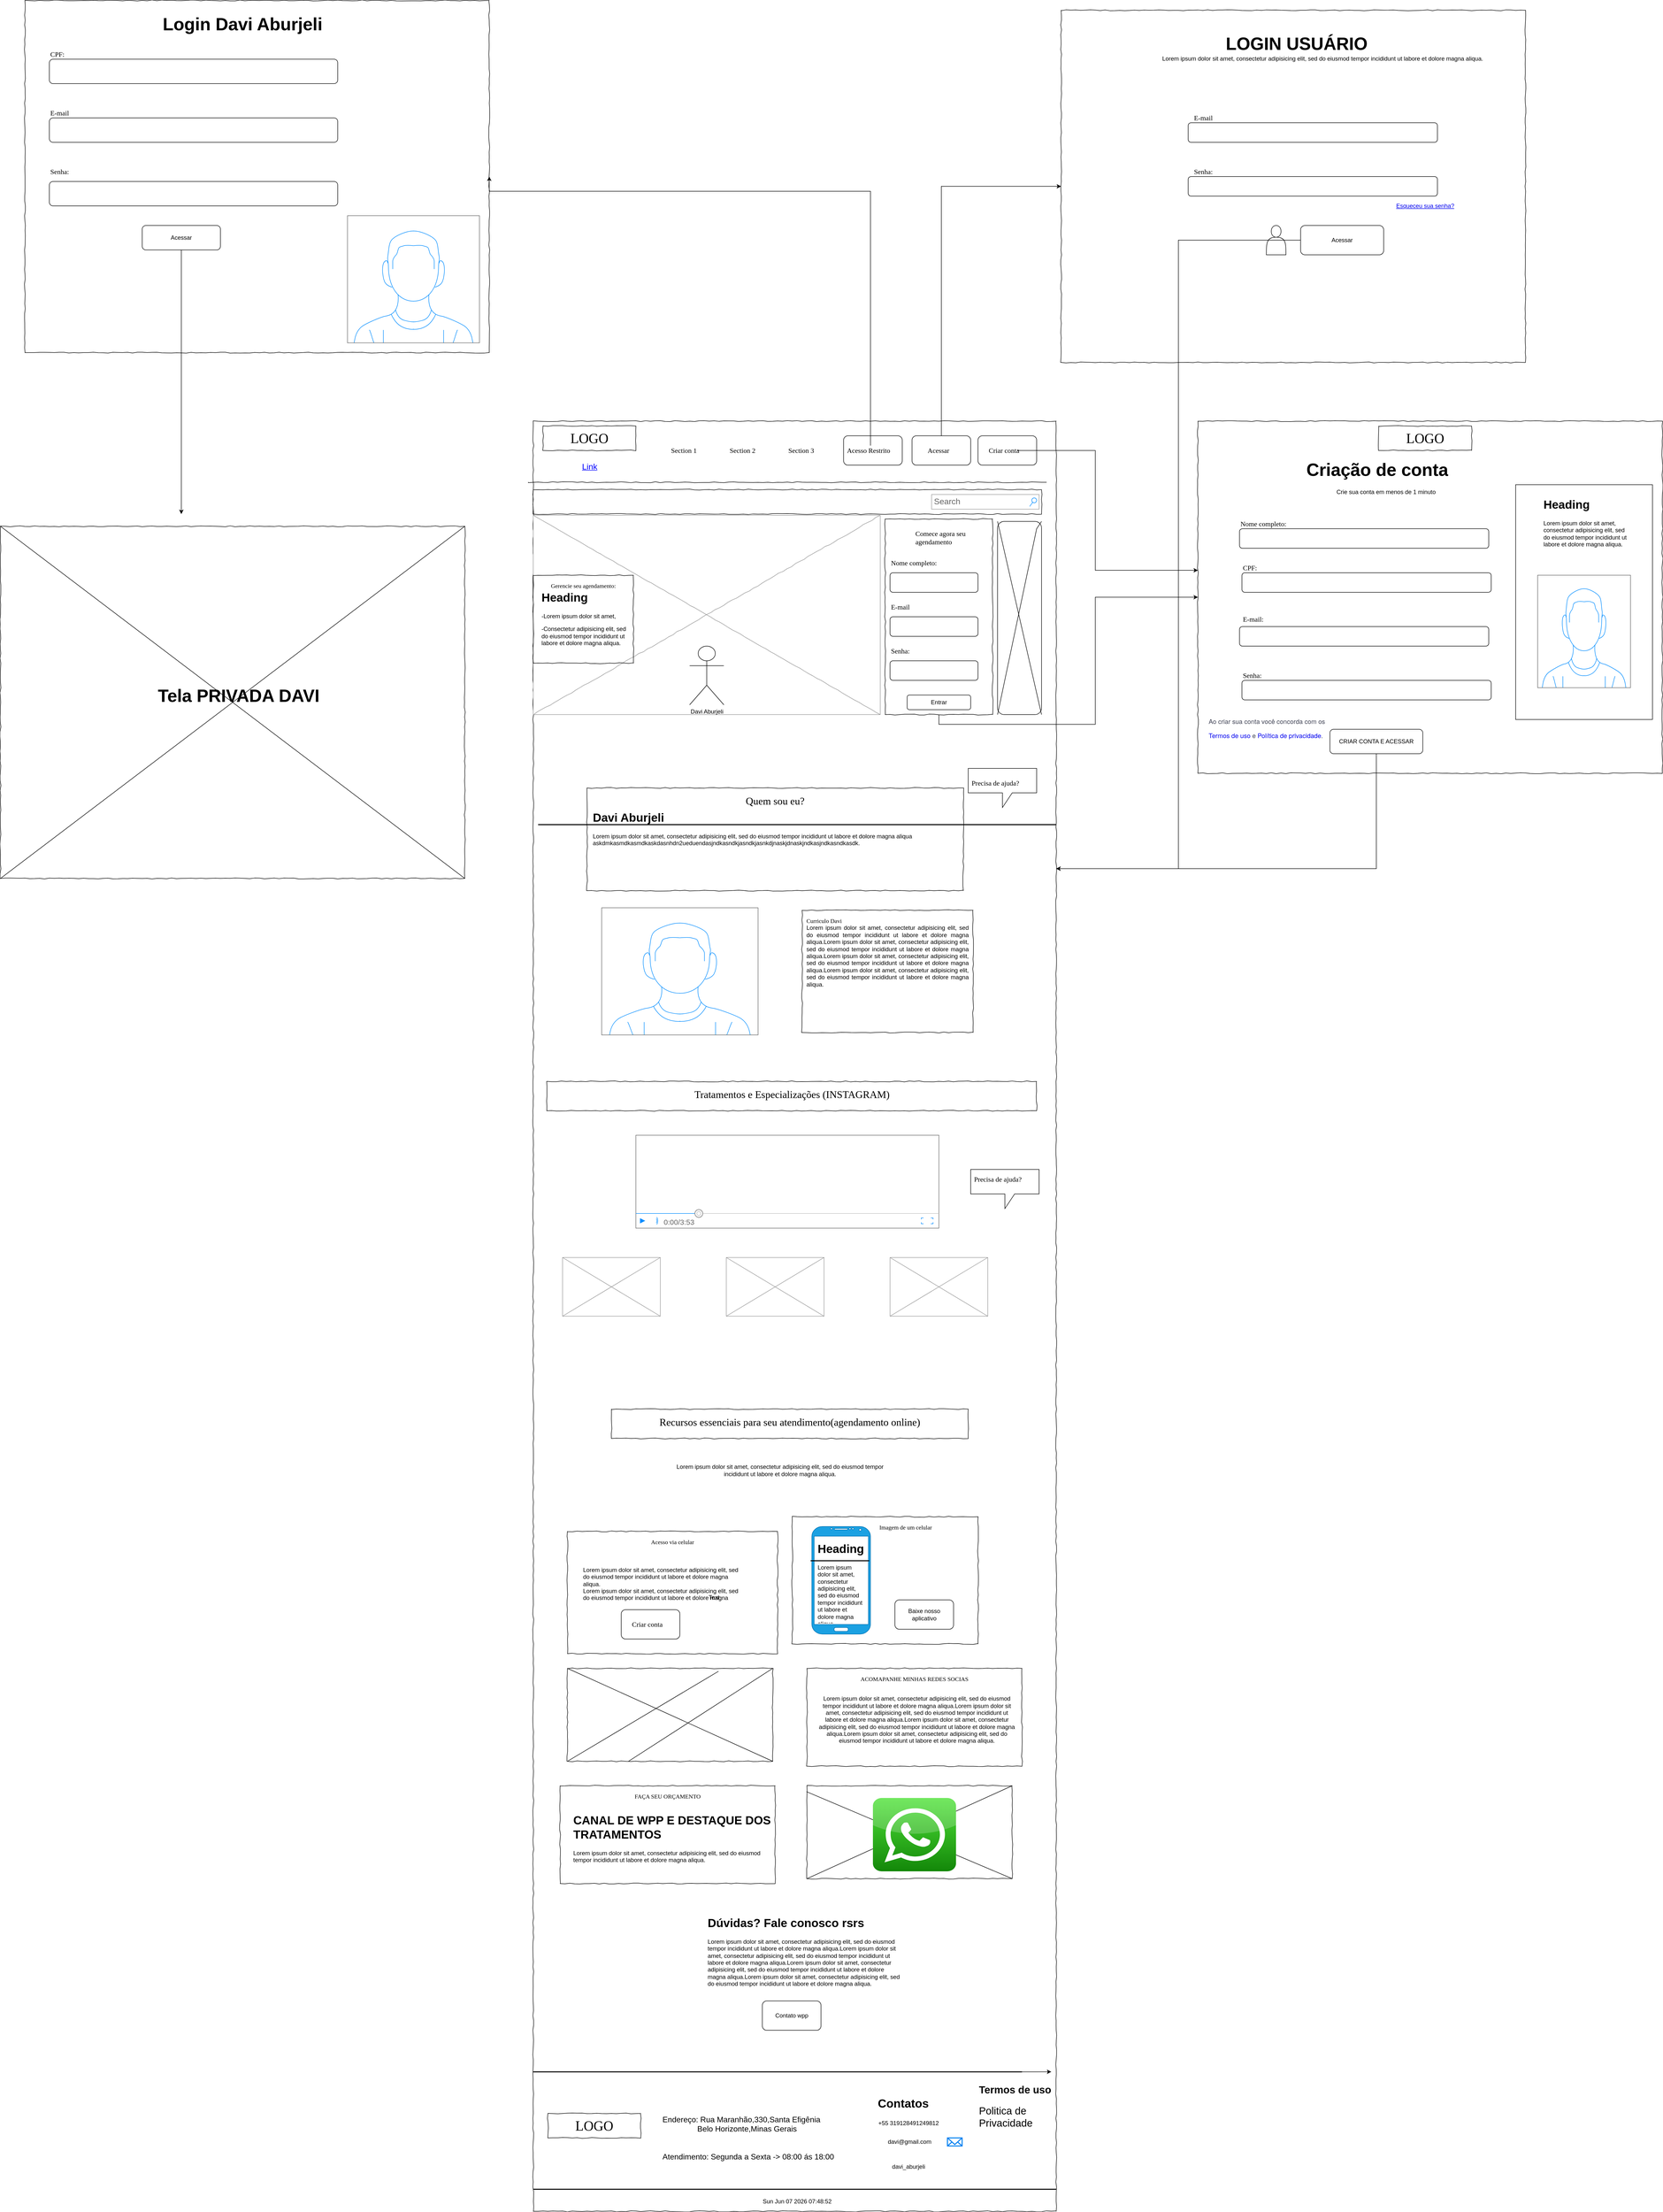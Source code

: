 <mxfile version="24.7.17" pages="3">
  <diagram name="Login-Renato" id="03018318-947c-dd8e-b7a3-06fadd420f32">
    <mxGraphModel dx="3369" dy="2510" grid="1" gridSize="10" guides="1" tooltips="1" connect="1" arrows="1" fold="1" page="1" pageScale="1" pageWidth="1100" pageHeight="850" background="none" math="0" shadow="0">
      <root>
        <mxCell id="0" />
        <mxCell id="1" parent="0" />
        <mxCell id="677b7b8949515195-1" value="" style="whiteSpace=wrap;html=1;rounded=0;shadow=0;labelBackgroundColor=none;strokeColor=#000000;strokeWidth=1;fillColor=none;fontFamily=Verdana;fontSize=12;fontColor=#000000;align=center;comic=1;" parent="1" vertex="1">
          <mxGeometry x="30" y="20" width="1070" height="3660" as="geometry" />
        </mxCell>
        <mxCell id="677b7b8949515195-2" value="LOGO" style="whiteSpace=wrap;html=1;rounded=0;shadow=0;labelBackgroundColor=none;strokeWidth=1;fontFamily=Verdana;fontSize=28;align=center;comic=1;" parent="1" vertex="1">
          <mxGeometry x="50" y="30" width="190" height="50" as="geometry" />
        </mxCell>
        <mxCell id="677b7b8949515195-3" value="Search" style="strokeWidth=1;shadow=0;dashed=0;align=center;html=1;shape=mxgraph.mockup.forms.searchBox;strokeColor=#999999;mainText=;strokeColor2=#008cff;fontColor=#666666;fontSize=17;align=left;spacingLeft=3;rounded=0;labelBackgroundColor=none;comic=1;" parent="1" vertex="1">
          <mxGeometry x="845" y="170" width="220" height="30" as="geometry" />
        </mxCell>
        <mxCell id="677b7b8949515195-9" value="" style="line;strokeWidth=1;html=1;rounded=0;shadow=0;labelBackgroundColor=none;fillColor=none;fontFamily=Verdana;fontSize=14;fontColor=#000000;align=center;comic=1;" parent="1" vertex="1">
          <mxGeometry x="20" y="140" width="1060" height="10" as="geometry" />
        </mxCell>
        <mxCell id="677b7b8949515195-10" value="" style="whiteSpace=wrap;html=1;rounded=0;shadow=0;labelBackgroundColor=none;strokeWidth=1;fillColor=none;fontFamily=Verdana;fontSize=12;align=center;comic=1;" parent="1" vertex="1">
          <mxGeometry x="30" y="160" width="1040" height="50" as="geometry" />
        </mxCell>
        <mxCell id="677b7b8949515195-11" value="Section 1" style="text;html=1;points=[];align=left;verticalAlign=top;spacingTop=-4;fontSize=14;fontFamily=Verdana" parent="1" vertex="1">
          <mxGeometry x="310" y="70" width="60" height="20" as="geometry" />
        </mxCell>
        <mxCell id="677b7b8949515195-12" value="Section 2" style="text;html=1;points=[];align=left;verticalAlign=top;spacingTop=-4;fontSize=14;fontFamily=Verdana" parent="1" vertex="1">
          <mxGeometry x="430" y="70" width="60" height="20" as="geometry" />
        </mxCell>
        <mxCell id="677b7b8949515195-14" value="Section 3" style="text;html=1;points=[];align=left;verticalAlign=top;spacingTop=-4;fontSize=14;fontFamily=Verdana" parent="1" vertex="1">
          <mxGeometry x="550" y="70" width="60" height="20" as="geometry" />
        </mxCell>
        <mxCell id="677b7b8949515195-15" value="&lt;div style=&quot;text-align: justify; font-size: 21px;&quot;&gt;Quem sou eu?&lt;/div&gt;" style="whiteSpace=wrap;html=1;rounded=0;shadow=0;labelBackgroundColor=none;strokeWidth=1;fillColor=none;fontFamily=Verdana;fontSize=12;align=center;verticalAlign=top;spacing=10;comic=1;" parent="1" vertex="1">
          <mxGeometry x="140" y="770" width="770" height="210" as="geometry" />
        </mxCell>
        <mxCell id="677b7b8949515195-16" value="" style="verticalLabelPosition=bottom;shadow=0;dashed=0;align=center;html=1;verticalAlign=top;strokeWidth=1;shape=mxgraph.mockup.graphics.simpleIcon;strokeColor=#999999;rounded=0;labelBackgroundColor=none;fontFamily=Verdana;fontSize=14;fontColor=#000000;comic=1;" parent="1" vertex="1">
          <mxGeometry x="30" y="212.5" width="710" height="407.5" as="geometry" />
        </mxCell>
        <mxCell id="qGc1CWyPhhanrBEU4zBu-141" style="edgeStyle=orthogonalEdgeStyle;rounded=0;orthogonalLoop=1;jettySize=auto;html=1;exitX=0.5;exitY=1;exitDx=0;exitDy=0;" edge="1" parent="1" source="677b7b8949515195-25" target="qGc1CWyPhhanrBEU4zBu-98">
          <mxGeometry relative="1" as="geometry">
            <mxPoint x="1300" y="80" as="targetPoint" />
          </mxGeometry>
        </mxCell>
        <mxCell id="677b7b8949515195-25" value="" style="whiteSpace=wrap;html=1;rounded=0;shadow=0;labelBackgroundColor=none;strokeWidth=1;fillColor=none;fontFamily=Verdana;fontSize=12;align=center;comic=1;" parent="1" vertex="1">
          <mxGeometry x="750" y="220" width="220" height="400" as="geometry" />
        </mxCell>
        <mxCell id="677b7b8949515195-44" value="Comece agora seu&amp;nbsp;&lt;div&gt;agendamento&lt;/div&gt;" style="text;html=1;points=[];align=left;verticalAlign=top;spacingTop=-4;fontSize=14;fontFamily=Verdana" parent="1" vertex="1">
          <mxGeometry x="810" y="240" width="170" height="20" as="geometry" />
        </mxCell>
        <mxCell id="677b7b8949515195-45" value="Nome completo:" style="text;html=1;points=[];align=left;verticalAlign=top;spacingTop=-4;fontSize=14;fontFamily=Verdana" parent="1" vertex="1">
          <mxGeometry x="760" y="300" width="170" height="20" as="geometry" />
        </mxCell>
        <mxCell id="677b7b8949515195-47" value="E-mail" style="text;html=1;points=[];align=left;verticalAlign=top;spacingTop=-4;fontSize=14;fontFamily=Verdana" parent="1" vertex="1">
          <mxGeometry x="760" y="390" width="170" height="20" as="geometry" />
        </mxCell>
        <mxCell id="677b7b8949515195-48" value="Senha:" style="text;html=1;points=[];align=left;verticalAlign=top;spacingTop=-4;fontSize=14;fontFamily=Verdana" parent="1" vertex="1">
          <mxGeometry x="760" y="480" width="170" height="20" as="geometry" />
        </mxCell>
        <mxCell id="qGc1CWyPhhanrBEU4zBu-6" value="" style="rounded=1;whiteSpace=wrap;html=1;rotation=90;" vertex="1" parent="1">
          <mxGeometry x="827.5" y="377.5" width="395" height="90" as="geometry" />
        </mxCell>
        <mxCell id="qGc1CWyPhhanrBEU4zBu-8" value="" style="endArrow=none;html=1;rounded=0;entryX=0;entryY=1;entryDx=0;entryDy=0;exitX=1;exitY=0;exitDx=0;exitDy=0;" edge="1" parent="1" source="qGc1CWyPhhanrBEU4zBu-6" target="qGc1CWyPhhanrBEU4zBu-6">
          <mxGeometry width="50" height="50" relative="1" as="geometry">
            <mxPoint x="1005" y="305" as="sourcePoint" />
            <mxPoint x="1055" y="255" as="targetPoint" />
          </mxGeometry>
        </mxCell>
        <mxCell id="qGc1CWyPhhanrBEU4zBu-10" value="" style="endArrow=none;html=1;rounded=0;exitX=1;exitY=1;exitDx=0;exitDy=0;entryX=0;entryY=0;entryDx=0;entryDy=0;" edge="1" parent="1" source="qGc1CWyPhhanrBEU4zBu-6" target="qGc1CWyPhhanrBEU4zBu-6">
          <mxGeometry width="50" height="50" relative="1" as="geometry">
            <mxPoint x="740" y="520" as="sourcePoint" />
            <mxPoint x="790" y="470" as="targetPoint" />
            <Array as="points">
              <mxPoint x="1060" y="240" />
            </Array>
          </mxGeometry>
        </mxCell>
        <mxCell id="qGc1CWyPhhanrBEU4zBu-12" value="" style="rounded=1;whiteSpace=wrap;html=1;" vertex="1" parent="1">
          <mxGeometry x="760" y="330" width="180" height="40" as="geometry" />
        </mxCell>
        <mxCell id="qGc1CWyPhhanrBEU4zBu-13" value="" style="rounded=1;whiteSpace=wrap;html=1;" vertex="1" parent="1">
          <mxGeometry x="760" y="420" width="180" height="40" as="geometry" />
        </mxCell>
        <mxCell id="qGc1CWyPhhanrBEU4zBu-14" value="" style="rounded=1;whiteSpace=wrap;html=1;" vertex="1" parent="1">
          <mxGeometry x="760" y="510" width="180" height="40" as="geometry" />
        </mxCell>
        <mxCell id="qGc1CWyPhhanrBEU4zBu-15" value="" style="rounded=1;whiteSpace=wrap;html=1;" vertex="1" parent="1">
          <mxGeometry x="795" y="580" width="130" height="30" as="geometry" />
        </mxCell>
        <mxCell id="qGc1CWyPhhanrBEU4zBu-16" value="Entrar" style="text;html=1;align=center;verticalAlign=middle;whiteSpace=wrap;rounded=0;" vertex="1" parent="1">
          <mxGeometry x="830" y="580" width="60" height="30" as="geometry" />
        </mxCell>
        <mxCell id="qGc1CWyPhhanrBEU4zBu-18" value="&lt;div style=&quot;text-align: justify&quot;&gt;Gerencie seu agendamento:&lt;br&gt;&lt;br&gt;&lt;/div&gt;" style="whiteSpace=wrap;html=1;rounded=0;shadow=0;labelBackgroundColor=none;strokeWidth=1;fillColor=none;fontFamily=Verdana;fontSize=12;align=center;verticalAlign=top;spacing=10;comic=1;" vertex="1" parent="1">
          <mxGeometry x="30" y="335" width="205" height="180" as="geometry" />
        </mxCell>
        <mxCell id="qGc1CWyPhhanrBEU4zBu-19" value="&lt;h1 style=&quot;margin-top: 0px;&quot;&gt;Heading&lt;/h1&gt;&lt;p&gt;-Lorem ipsum dolor sit amet,&amp;nbsp;&lt;/p&gt;&lt;p&gt;-Consectetur adipisicing elit, sed do eiusmod tempor incididunt ut labore et dolore magna aliqua.&lt;/p&gt;" style="text;html=1;whiteSpace=wrap;overflow=hidden;rounded=0;" vertex="1" parent="1">
          <mxGeometry x="45" y="360" width="180" height="120" as="geometry" />
        </mxCell>
        <mxCell id="qGc1CWyPhhanrBEU4zBu-21" value="Davi Aburjeli" style="shape=umlActor;verticalLabelPosition=bottom;verticalAlign=top;html=1;outlineConnect=0;" vertex="1" parent="1">
          <mxGeometry x="350" y="480" width="70" height="120" as="geometry" />
        </mxCell>
        <mxCell id="XLhhQLwNxboojujIq6jB-10" style="edgeStyle=orthogonalEdgeStyle;rounded=0;orthogonalLoop=1;jettySize=auto;html=1;exitX=0.5;exitY=0;exitDx=0;exitDy=0;entryX=0;entryY=0.5;entryDx=0;entryDy=0;" edge="1" parent="1" source="qGc1CWyPhhanrBEU4zBu-22" target="XLhhQLwNxboojujIq6jB-9">
          <mxGeometry relative="1" as="geometry">
            <mxPoint x="864.111" y="-496.667" as="targetPoint" />
          </mxGeometry>
        </mxCell>
        <mxCell id="qGc1CWyPhhanrBEU4zBu-22" value="" style="rounded=1;whiteSpace=wrap;html=1;" vertex="1" parent="1">
          <mxGeometry x="805" y="50" width="120" height="60" as="geometry" />
        </mxCell>
        <mxCell id="qGc1CWyPhhanrBEU4zBu-23" value="Acessar" style="text;html=1;points=[];align=left;verticalAlign=top;spacingTop=-4;fontSize=14;fontFamily=Verdana" vertex="1" parent="1">
          <mxGeometry x="835" y="70" width="60" height="20" as="geometry" />
        </mxCell>
        <mxCell id="qGc1CWyPhhanrBEU4zBu-27" value="" style="rounded=1;whiteSpace=wrap;html=1;" vertex="1" parent="1">
          <mxGeometry x="940" y="50" width="120" height="60" as="geometry" />
        </mxCell>
        <mxCell id="qGc1CWyPhhanrBEU4zBu-144" style="edgeStyle=orthogonalEdgeStyle;rounded=0;orthogonalLoop=1;jettySize=auto;html=1;" edge="1" parent="1" source="qGc1CWyPhhanrBEU4zBu-29" target="qGc1CWyPhhanrBEU4zBu-98">
          <mxGeometry relative="1" as="geometry">
            <Array as="points">
              <mxPoint x="1180" y="80" />
              <mxPoint x="1180" y="325" />
            </Array>
          </mxGeometry>
        </mxCell>
        <mxCell id="qGc1CWyPhhanrBEU4zBu-29" value="Criar conta" style="text;html=1;points=[];align=left;verticalAlign=top;spacingTop=-4;fontSize=14;fontFamily=Verdana" vertex="1" parent="1">
          <mxGeometry x="960" y="70" width="60" height="20" as="geometry" />
        </mxCell>
        <mxCell id="qGc1CWyPhhanrBEU4zBu-30" value="" style="shape=callout;whiteSpace=wrap;html=1;perimeter=calloutPerimeter;" vertex="1" parent="1">
          <mxGeometry x="920" y="730" width="140" height="80" as="geometry" />
        </mxCell>
        <mxCell id="qGc1CWyPhhanrBEU4zBu-31" value="Precisa de ajuda?" style="text;html=1;points=[];align=left;verticalAlign=top;spacingTop=-4;fontSize=14;fontFamily=Verdana" vertex="1" parent="1">
          <mxGeometry x="925" y="750" width="170" height="20" as="geometry" />
        </mxCell>
        <mxCell id="qGc1CWyPhhanrBEU4zBu-34" value="" style="shape=image;html=1;verticalAlign=top;verticalLabelPosition=bottom;labelBackgroundColor=#ffffff;imageAspect=0;aspect=fixed;image=https://cdn4.iconfinder.com/data/icons/miu-black-social-2/60/whatsapp-128.png" vertex="1" parent="1">
          <mxGeometry x="70" y="95" width="40" height="40" as="geometry" />
        </mxCell>
        <mxCell id="qGc1CWyPhhanrBEU4zBu-39" value="" style="shape=image;html=1;verticalAlign=top;verticalLabelPosition=bottom;labelBackgroundColor=#ffffff;imageAspect=0;aspect=fixed;image=https://cdn4.iconfinder.com/data/icons/logos-brands-7/512/instagram_icon-instagram_buttoninstegram-128.png" vertex="1" parent="1">
          <mxGeometry x="197" y="100" width="28" height="28" as="geometry" />
        </mxCell>
        <mxCell id="qGc1CWyPhhanrBEU4zBu-49" value="" style="verticalLabelPosition=bottom;shadow=0;dashed=0;align=center;html=1;verticalAlign=top;strokeWidth=1;shape=mxgraph.mockup.containers.userMale;strokeColor=#666666;strokeColor2=#008cff;" vertex="1" parent="1">
          <mxGeometry x="170" y="1015" width="320" height="260" as="geometry" />
        </mxCell>
        <mxCell id="qGc1CWyPhhanrBEU4zBu-50" value="&lt;h1 style=&quot;margin-top: 0px;&quot;&gt;Davi Aburjeli&lt;/h1&gt;&lt;p&gt;Lorem ipsum dolor sit amet, consectetur adipisicing elit, sed do eiusmod tempor incididunt ut labore et dolore magna aliqua askdmkasmdkasmdkaskdasnhdn2ueduendasjndkasndkjasndkjasnkdjnaskjdnaskjndkasjndkasndkasdk.&lt;/p&gt;" style="text;html=1;whiteSpace=wrap;overflow=hidden;rounded=0;" vertex="1" parent="1">
          <mxGeometry x="150" y="810" width="780" height="120" as="geometry" />
        </mxCell>
        <mxCell id="qGc1CWyPhhanrBEU4zBu-51" value="" style="shape=callout;whiteSpace=wrap;html=1;perimeter=calloutPerimeter;" vertex="1" parent="1">
          <mxGeometry x="925" y="1550" width="140" height="80" as="geometry" />
        </mxCell>
        <mxCell id="qGc1CWyPhhanrBEU4zBu-52" value="Precisa de ajuda?" style="text;html=1;points=[];align=left;verticalAlign=top;spacingTop=-4;fontSize=14;fontFamily=Verdana" vertex="1" parent="1">
          <mxGeometry x="930" y="1560" width="170" height="20" as="geometry" />
        </mxCell>
        <mxCell id="qGc1CWyPhhanrBEU4zBu-53" value="Link" style="shape=rectangle;strokeColor=none;fillColor=none;linkText=;fontSize=17;fontColor=#0000ff;fontStyle=4;html=1;align=center;" vertex="1" parent="1">
          <mxGeometry x="70" y="99" width="150" height="30" as="geometry" />
        </mxCell>
        <mxCell id="qGc1CWyPhhanrBEU4zBu-55" value="&lt;div style=&quot;text-align: justify; font-size: 21px;&quot;&gt;Tratamentos e Especializações (INSTAGRAM)&lt;/div&gt;" style="whiteSpace=wrap;html=1;rounded=0;shadow=0;labelBackgroundColor=none;strokeWidth=1;fillColor=none;fontFamily=Verdana;fontSize=12;align=center;verticalAlign=top;spacing=10;comic=1;" vertex="1" parent="1">
          <mxGeometry x="57.5" y="1370" width="1002.5" height="60" as="geometry" />
        </mxCell>
        <mxCell id="qGc1CWyPhhanrBEU4zBu-69" value="" style="verticalLabelPosition=bottom;shadow=0;dashed=0;align=center;html=1;verticalAlign=top;strokeWidth=1;shape=mxgraph.mockup.containers.videoPlayer;strokeColor=#666666;strokeColor2=#008cff;strokeColor3=#c4c4c4;textColor=#666666;fillColor2=#008cff;barHeight=30;barPos=20;" vertex="1" parent="1">
          <mxGeometry x="240" y="1480" width="620" height="190" as="geometry" />
        </mxCell>
        <mxCell id="qGc1CWyPhhanrBEU4zBu-70" value="" style="verticalLabelPosition=bottom;shadow=0;dashed=0;align=center;html=1;verticalAlign=top;strokeWidth=1;shape=mxgraph.mockup.graphics.simpleIcon;strokeColor=#999999;" vertex="1" parent="1">
          <mxGeometry x="90" y="1730" width="200" height="120" as="geometry" />
        </mxCell>
        <mxCell id="qGc1CWyPhhanrBEU4zBu-73" value="" style="verticalLabelPosition=bottom;shadow=0;dashed=0;align=center;html=1;verticalAlign=top;strokeWidth=1;shape=mxgraph.mockup.graphics.simpleIcon;strokeColor=#999999;" vertex="1" parent="1">
          <mxGeometry x="425" y="1730" width="200" height="120" as="geometry" />
        </mxCell>
        <mxCell id="qGc1CWyPhhanrBEU4zBu-74" value="" style="verticalLabelPosition=bottom;shadow=0;dashed=0;align=center;html=1;verticalAlign=top;strokeWidth=1;shape=mxgraph.mockup.graphics.simpleIcon;strokeColor=#999999;" vertex="1" parent="1">
          <mxGeometry x="760" y="1730" width="200" height="120" as="geometry" />
        </mxCell>
        <mxCell id="qGc1CWyPhhanrBEU4zBu-75" value="&lt;div style=&quot;text-align: justify; font-size: 21px;&quot;&gt;Recursos essenciais para seu atendimento(agendamento online)&lt;/div&gt;" style="whiteSpace=wrap;html=1;rounded=0;shadow=0;labelBackgroundColor=none;strokeWidth=1;fillColor=none;fontFamily=Verdana;fontSize=12;align=center;verticalAlign=top;spacing=10;comic=1;" vertex="1" parent="1">
          <mxGeometry x="190" y="2040" width="730" height="60" as="geometry" />
        </mxCell>
        <mxCell id="qGc1CWyPhhanrBEU4zBu-76" value="&lt;div style=&quot;text-align: justify&quot;&gt;&amp;nbsp; &amp;nbsp; &amp;nbsp; &amp;nbsp; &amp;nbsp; &amp;nbsp; &amp;nbsp; &amp;nbsp; &amp;nbsp; &amp;nbsp; &amp;nbsp; &amp;nbsp; &amp;nbsp; &amp;nbsp; &amp;nbsp;Imagem de um celular&amp;nbsp;&lt;/div&gt;" style="whiteSpace=wrap;html=1;rounded=0;shadow=0;labelBackgroundColor=none;strokeWidth=1;fillColor=none;fontFamily=Verdana;fontSize=12;align=center;verticalAlign=top;spacing=10;comic=1;" vertex="1" parent="1">
          <mxGeometry x="560" y="2260" width="380" height="260" as="geometry" />
        </mxCell>
        <mxCell id="qGc1CWyPhhanrBEU4zBu-77" value="&lt;h1 style=&quot;margin-top: 0px;&quot;&gt;&lt;br&gt;&lt;/h1&gt;&lt;p&gt;Lorem ipsum dolor sit amet, consectetur adipisicing elit, sed do eiusmod tempor incididunt ut labore et dolore magna aliqua.&lt;br&gt;&lt;span style=&quot;background-color: initial;&quot;&gt;Lorem ipsum dolor sit amet, consectetur adipisicing elit, sed do eiusmod tempor incididunt ut labore et dolore magna aliqua.&lt;/span&gt;&lt;br&gt;&lt;/p&gt;" style="text;html=1;whiteSpace=wrap;overflow=hidden;rounded=0;" vertex="1" parent="1">
          <mxGeometry x="130" y="2310" width="320" height="120" as="geometry" />
        </mxCell>
        <mxCell id="qGc1CWyPhhanrBEU4zBu-78" value="" style="verticalLabelPosition=bottom;verticalAlign=top;html=1;shadow=0;dashed=0;strokeWidth=1;shape=mxgraph.android.phone2;strokeColor=#006EAF;fillColor=#1ba1e2;fontColor=#ffffff;" vertex="1" parent="1">
          <mxGeometry x="600" y="2280" width="120" height="220" as="geometry" />
        </mxCell>
        <mxCell id="qGc1CWyPhhanrBEU4zBu-79" value="" style="rounded=1;whiteSpace=wrap;html=1;" vertex="1" parent="1">
          <mxGeometry x="210" y="2450" width="120" height="60" as="geometry" />
        </mxCell>
        <mxCell id="qGc1CWyPhhanrBEU4zBu-80" value="Criar conta" style="text;html=1;points=[];align=left;verticalAlign=top;spacingTop=-4;fontSize=14;fontFamily=Verdana" vertex="1" parent="1">
          <mxGeometry x="230" y="2470" width="60" height="20" as="geometry" />
        </mxCell>
        <mxCell id="qGc1CWyPhhanrBEU4zBu-82" value="Baixe nosso aplicativo" style="rounded=1;whiteSpace=wrap;html=1;" vertex="1" parent="1">
          <mxGeometry x="770" y="2430" width="120" height="60" as="geometry" />
        </mxCell>
        <mxCell id="qGc1CWyPhhanrBEU4zBu-83" value="&lt;h1 style=&quot;margin-top: 0px;&quot;&gt;Heading&lt;/h1&gt;&lt;p&gt;Lorem ipsum dolor sit amet, consectetur adipisicing elit, sed do eiusmod tempor incididunt ut labore et dolore magna aliqua.&lt;/p&gt;" style="text;html=1;whiteSpace=wrap;overflow=hidden;rounded=0;" vertex="1" parent="1">
          <mxGeometry x="610" y="2305" width="95" height="170" as="geometry" />
        </mxCell>
        <mxCell id="qGc1CWyPhhanrBEU4zBu-84" value="" style="line;strokeWidth=2;html=1;" vertex="1" parent="1">
          <mxGeometry x="597.5" y="2150" width="120" height="400" as="geometry" />
        </mxCell>
        <mxCell id="qGc1CWyPhhanrBEU4zBu-86" value="&lt;div style=&quot;text-align: justify&quot;&gt;&lt;br&gt;&lt;/div&gt;" style="whiteSpace=wrap;html=1;rounded=0;shadow=0;labelBackgroundColor=none;strokeWidth=1;fillColor=none;fontFamily=Verdana;fontSize=12;align=center;verticalAlign=top;spacing=10;comic=1;" vertex="1" parent="1">
          <mxGeometry x="100" y="2570" width="420" height="190" as="geometry" />
        </mxCell>
        <mxCell id="qGc1CWyPhhanrBEU4zBu-88" value="&lt;div style=&quot;text-align: justify&quot;&gt;FAÇA SEU ORÇAMENTO&lt;/div&gt;" style="whiteSpace=wrap;html=1;rounded=0;shadow=0;labelBackgroundColor=none;strokeWidth=1;fillColor=none;fontFamily=Verdana;fontSize=12;align=center;verticalAlign=top;spacing=10;comic=1;" vertex="1" parent="1">
          <mxGeometry x="85" y="2810" width="440" height="200" as="geometry" />
        </mxCell>
        <mxCell id="qGc1CWyPhhanrBEU4zBu-92" value="Text" style="text;html=1;align=center;verticalAlign=middle;whiteSpace=wrap;rounded=0;" vertex="1" parent="1">
          <mxGeometry x="370" y="2410" width="60" height="30" as="geometry" />
        </mxCell>
        <mxCell id="qGc1CWyPhhanrBEU4zBu-94" value="&lt;span style=&quot;text-align: left;&quot;&gt;Lorem ipsum dolor sit amet, consectetur adipisicing elit, sed do eiusmod tempor incididunt ut labore et dolore magna aliqua.&lt;/span&gt;" style="text;html=1;align=center;verticalAlign=middle;whiteSpace=wrap;rounded=0;" vertex="1" parent="1">
          <mxGeometry x="300" y="2150" width="470" height="30" as="geometry" />
        </mxCell>
        <mxCell id="qGc1CWyPhhanrBEU4zBu-96" value="" style="endArrow=none;html=1;rounded=0;exitX=0;exitY=0;exitDx=0;exitDy=0;entryX=1;entryY=1;entryDx=0;entryDy=0;" edge="1" parent="1" source="qGc1CWyPhhanrBEU4zBu-86" target="qGc1CWyPhhanrBEU4zBu-86">
          <mxGeometry width="50" height="50" relative="1" as="geometry">
            <mxPoint x="370" y="2670" as="sourcePoint" />
            <mxPoint x="420" y="2620" as="targetPoint" />
          </mxGeometry>
        </mxCell>
        <mxCell id="qGc1CWyPhhanrBEU4zBu-97" value="" style="endArrow=none;html=1;rounded=0;entryX=1;entryY=0;entryDx=0;entryDy=0;exitX=0;exitY=1;exitDx=0;exitDy=0;" edge="1" parent="1" source="qGc1CWyPhhanrBEU4zBu-99" target="qGc1CWyPhhanrBEU4zBu-86">
          <mxGeometry width="50" height="50" relative="1" as="geometry">
            <mxPoint x="370" y="2670" as="sourcePoint" />
            <mxPoint x="420" y="2620" as="targetPoint" />
          </mxGeometry>
        </mxCell>
        <mxCell id="qGc1CWyPhhanrBEU4zBu-98" value="&lt;div style=&quot;text-align: justify&quot;&gt;&lt;br&gt;&lt;/div&gt;" style="whiteSpace=wrap;html=1;rounded=0;shadow=0;labelBackgroundColor=none;strokeWidth=1;fillColor=none;fontFamily=Verdana;fontSize=12;align=center;verticalAlign=top;spacing=10;comic=1;" vertex="1" parent="1">
          <mxGeometry x="1390" y="20" width="950" height="720" as="geometry" />
        </mxCell>
        <mxCell id="qGc1CWyPhhanrBEU4zBu-100" value="" style="endArrow=none;html=1;rounded=0;entryX=1;entryY=0;entryDx=0;entryDy=0;exitX=0;exitY=1;exitDx=0;exitDy=0;" edge="1" parent="1" source="qGc1CWyPhhanrBEU4zBu-86" target="qGc1CWyPhhanrBEU4zBu-99">
          <mxGeometry width="50" height="50" relative="1" as="geometry">
            <mxPoint x="100" y="2760" as="sourcePoint" />
            <mxPoint x="520" y="2570" as="targetPoint" />
          </mxGeometry>
        </mxCell>
        <mxCell id="qGc1CWyPhhanrBEU4zBu-99" value="" style="shape=image;html=1;verticalAlign=top;verticalLabelPosition=bottom;labelBackgroundColor=#ffffff;imageAspect=0;aspect=fixed;image=https://cdn4.iconfinder.com/data/icons/logos-brands-7/512/instagram_icon-instagram_buttoninstegram-128.png" vertex="1" parent="1">
          <mxGeometry x="225" y="2576" width="184" height="184" as="geometry" />
        </mxCell>
        <mxCell id="qGc1CWyPhhanrBEU4zBu-101" value="&lt;span style=&quot;text-align: left;&quot;&gt;Lorem ipsum dolor sit amet, consectetur adipisicing elit, sed do eiusmod tempor incididunt ut labore et dolore magna aliqua.&lt;/span&gt;&lt;span style=&quot;text-align: left;&quot;&gt;Lorem ipsum dolor sit amet, consectetur adipisicing elit, sed do eiusmod tempor incididunt ut labore et dolore magna aliqua.&lt;/span&gt;&lt;span style=&quot;text-align: left;&quot;&gt;Lorem ipsum dolor sit amet, consectetur adipisicing elit, sed do eiusmod tempor incididunt ut labore et dolore magna aliqua.&lt;/span&gt;&lt;span style=&quot;text-align: left;&quot;&gt;Lorem ipsum dolor sit amet, consectetur adipisicing elit, sed do eiusmod tempor incididunt ut labore et dolore magna aliqua.&lt;/span&gt;" style="text;html=1;align=center;verticalAlign=middle;whiteSpace=wrap;rounded=0;" vertex="1" parent="1">
          <mxGeometry x="610" y="2620" width="410" height="110" as="geometry" />
        </mxCell>
        <mxCell id="qGc1CWyPhhanrBEU4zBu-102" value="&lt;div style=&quot;text-align: justify&quot;&gt;&lt;br&gt;&lt;/div&gt;" style="whiteSpace=wrap;html=1;rounded=0;shadow=0;labelBackgroundColor=none;strokeWidth=1;fillColor=none;fontFamily=Verdana;fontSize=12;align=center;verticalAlign=top;spacing=10;comic=1;" vertex="1" parent="1">
          <mxGeometry x="590" y="2810" width="420" height="190" as="geometry" />
        </mxCell>
        <mxCell id="qGc1CWyPhhanrBEU4zBu-104" value="" style="endArrow=none;html=1;rounded=0;exitX=-0.002;exitY=0.064;exitDx=0;exitDy=0;exitPerimeter=0;entryX=1;entryY=1;entryDx=0;entryDy=0;" edge="1" parent="1" source="qGc1CWyPhhanrBEU4zBu-102" target="qGc1CWyPhhanrBEU4zBu-102">
          <mxGeometry width="50" height="50" relative="1" as="geometry">
            <mxPoint x="710" y="2760" as="sourcePoint" />
            <mxPoint x="760" y="2710" as="targetPoint" />
          </mxGeometry>
        </mxCell>
        <mxCell id="qGc1CWyPhhanrBEU4zBu-105" value="" style="endArrow=none;html=1;rounded=0;exitX=0;exitY=1;exitDx=0;exitDy=0;entryX=1;entryY=0;entryDx=0;entryDy=0;" edge="1" parent="1" source="qGc1CWyPhhanrBEU4zBu-102" target="qGc1CWyPhhanrBEU4zBu-102">
          <mxGeometry width="50" height="50" relative="1" as="geometry">
            <mxPoint x="710" y="2760" as="sourcePoint" />
            <mxPoint x="760" y="2710" as="targetPoint" />
          </mxGeometry>
        </mxCell>
        <mxCell id="qGc1CWyPhhanrBEU4zBu-106" value="&lt;div style=&quot;text-align: justify&quot;&gt;ACOMAPANHE MINHAS REDES SOCIAS&lt;/div&gt;" style="whiteSpace=wrap;html=1;rounded=0;shadow=0;labelBackgroundColor=none;strokeWidth=1;fillColor=none;fontFamily=Verdana;fontSize=12;align=center;verticalAlign=top;spacing=10;comic=1;" vertex="1" parent="1">
          <mxGeometry x="590" y="2570" width="440" height="200" as="geometry" />
        </mxCell>
        <mxCell id="qGc1CWyPhhanrBEU4zBu-107" value="&lt;h1 style=&quot;margin-top: 0px;&quot;&gt;CANAL DE WPP E DESTAQUE DOS TRATAMENTOS&lt;/h1&gt;&lt;p&gt;Lorem ipsum dolor sit amet, consectetur adipisicing elit, sed do eiusmod tempor incididunt ut labore et dolore magna aliqua.&lt;/p&gt;" style="text;html=1;whiteSpace=wrap;overflow=hidden;rounded=0;" vertex="1" parent="1">
          <mxGeometry x="110" y="2860" width="410" height="120" as="geometry" />
        </mxCell>
        <mxCell id="qGc1CWyPhhanrBEU4zBu-108" value="" style="dashed=0;outlineConnect=0;html=1;align=center;labelPosition=center;verticalLabelPosition=bottom;verticalAlign=top;shape=mxgraph.webicons.whatsapp;fillColor=#4FE238;gradientColor=#138709" vertex="1" parent="1">
          <mxGeometry x="725" y="2835" width="170" height="150" as="geometry" />
        </mxCell>
        <mxCell id="qGc1CWyPhhanrBEU4zBu-109" value="&lt;h1 style=&quot;margin-top: 0px;&quot;&gt;Dúvidas? Fale conosco rsrs&lt;/h1&gt;&lt;p&gt;Lorem ipsum dolor sit amet, consectetur adipisicing elit, sed do eiusmod tempor incididunt ut labore et dolore magna aliqua.&lt;span style=&quot;background-color: initial;&quot;&gt;Lorem ipsum dolor sit amet, consectetur adipisicing elit, sed do eiusmod tempor incididunt ut labore et dolore magna aliqua.&lt;/span&gt;&lt;span style=&quot;background-color: initial;&quot;&gt;Lorem ipsum dolor sit amet, consectetur adipisicing elit, sed do eiusmod tempor incididunt ut labore et dolore magna aliqua.&lt;/span&gt;&lt;span style=&quot;background-color: initial;&quot;&gt;Lorem ipsum dolor sit amet, consectetur adipisicing elit, sed do eiusmod tempor incididunt ut labore et dolore magna aliqua.&lt;/span&gt;&lt;/p&gt;" style="text;html=1;whiteSpace=wrap;overflow=hidden;rounded=0;" vertex="1" parent="1">
          <mxGeometry x="385" y="3070" width="400" height="190" as="geometry" />
        </mxCell>
        <mxCell id="qGc1CWyPhhanrBEU4zBu-110" value="Contato wpp" style="rounded=1;whiteSpace=wrap;html=1;" vertex="1" parent="1">
          <mxGeometry x="498.75" y="3250" width="120" height="60" as="geometry" />
        </mxCell>
        <mxCell id="qGc1CWyPhhanrBEU4zBu-123" style="edgeStyle=orthogonalEdgeStyle;rounded=0;orthogonalLoop=1;jettySize=auto;html=1;exitX=1;exitY=0.5;exitDx=0;exitDy=0;exitPerimeter=0;" edge="1" parent="1" source="qGc1CWyPhhanrBEU4zBu-122">
          <mxGeometry relative="1" as="geometry">
            <mxPoint x="1090" y="3394.818" as="targetPoint" />
          </mxGeometry>
        </mxCell>
        <mxCell id="qGc1CWyPhhanrBEU4zBu-122" value="" style="line;strokeWidth=2;html=1;" vertex="1" parent="1">
          <mxGeometry x="30" y="3390" width="1000" height="10" as="geometry" />
        </mxCell>
        <mxCell id="qGc1CWyPhhanrBEU4zBu-125" value="" style="line;strokeWidth=2;html=1;" vertex="1" parent="1">
          <mxGeometry x="40" y="840" width="1060" height="10" as="geometry" />
        </mxCell>
        <mxCell id="qGc1CWyPhhanrBEU4zBu-126" value="LOGO" style="whiteSpace=wrap;html=1;rounded=0;shadow=0;labelBackgroundColor=none;strokeWidth=1;fontFamily=Verdana;fontSize=28;align=center;comic=1;" vertex="1" parent="1">
          <mxGeometry x="60" y="3480" width="190" height="50" as="geometry" />
        </mxCell>
        <mxCell id="qGc1CWyPhhanrBEU4zBu-127" value="" style="line;strokeWidth=2;html=1;" vertex="1" parent="1">
          <mxGeometry x="30" y="3630" width="1070" height="10" as="geometry" />
        </mxCell>
        <UserObject label="%date{ddd mmm dd yyyy HH:MM:ss}%" placeholders="1" id="qGc1CWyPhhanrBEU4zBu-128">
          <mxCell style="text;html=1;strokeColor=none;fillColor=none;align=center;verticalAlign=middle;whiteSpace=wrap;overflow=hidden;" vertex="1" parent="1">
            <mxGeometry x="490" y="3650" width="160" height="20" as="geometry" />
          </mxCell>
        </UserObject>
        <UserObject label="&lt;div style=&quot;text-align: left;&quot;&gt;&lt;span style=&quot;font-size: 16px; background-color: initial;&quot;&gt;Endereço:&amp;nbsp;&lt;/span&gt;&lt;span style=&quot;font-size: 16px; background-color: initial; text-align: center;&quot;&gt;Rua Maranhão,330,Santa Efigênia&lt;br&gt;&lt;span style=&quot;white-space: pre;&quot;&gt;&#x9;&lt;/span&gt;&lt;span style=&quot;white-space: pre;&quot;&gt;&#x9;&lt;/span&gt;Belo Horizonte,Minas Gerais&lt;br&gt;&lt;br&gt;&lt;br&gt;&lt;/span&gt;&lt;/div&gt;&lt;div style=&quot;text-align: left;&quot;&gt;&lt;span style=&quot;font-size: 16px; background-color: initial; text-align: center;&quot;&gt;Atendimento: Segunda a Sexta -&amp;gt; 08:00 ás 18:00&lt;/span&gt;&lt;/div&gt;" placeholders="1" name="Variable" id="qGc1CWyPhhanrBEU4zBu-129">
          <mxCell style="text;html=1;strokeColor=none;fillColor=none;align=center;verticalAlign=middle;whiteSpace=wrap;overflow=hidden;" vertex="1" parent="1">
            <mxGeometry x="240" y="3460" width="460" height="140" as="geometry" />
          </mxCell>
        </UserObject>
        <mxCell id="qGc1CWyPhhanrBEU4zBu-131" value="Contatos&amp;nbsp;" style="text;strokeColor=none;fillColor=none;html=1;fontSize=24;fontStyle=1;verticalAlign=middle;align=center;" vertex="1" parent="1">
          <mxGeometry x="740" y="3440" width="100" height="40" as="geometry" />
        </mxCell>
        <UserObject label="+55 319128491249812" placeholders="1" id="qGc1CWyPhhanrBEU4zBu-132">
          <mxCell style="text;html=1;strokeColor=none;fillColor=none;align=center;verticalAlign=middle;whiteSpace=wrap;overflow=hidden;" vertex="1" parent="1">
            <mxGeometry x="717.5" y="3490" width="160" height="20" as="geometry" />
          </mxCell>
        </UserObject>
        <mxCell id="qGc1CWyPhhanrBEU4zBu-134" value="" style="shape=image;html=1;verticalAlign=top;verticalLabelPosition=bottom;labelBackgroundColor=#ffffff;imageAspect=0;aspect=fixed;image=https://cdn3.iconfinder.com/data/icons/2018-social-media-logotypes/1000/2018_social_media_popular_app_logo-whatsapp-128.png" vertex="1" parent="1">
          <mxGeometry x="872" y="3466" width="48" height="48" as="geometry" />
        </mxCell>
        <mxCell id="qGc1CWyPhhanrBEU4zBu-135" value="" style="html=1;verticalLabelPosition=bottom;align=center;labelBackgroundColor=#ffffff;verticalAlign=top;strokeWidth=2;strokeColor=#0080F0;shadow=0;dashed=0;shape=mxgraph.ios7.icons.mail;" vertex="1" parent="1">
          <mxGeometry x="877.5" y="3530" width="30" height="16.5" as="geometry" />
        </mxCell>
        <mxCell id="qGc1CWyPhhanrBEU4zBu-136" value="davi@gmail.com" style="text;html=1;align=center;verticalAlign=middle;whiteSpace=wrap;rounded=0;" vertex="1" parent="1">
          <mxGeometry x="690" y="3498.25" width="220" height="80" as="geometry" />
        </mxCell>
        <mxCell id="qGc1CWyPhhanrBEU4zBu-137" value="" style="shape=image;html=1;verticalAlign=top;verticalLabelPosition=bottom;labelBackgroundColor=#ffffff;imageAspect=0;aspect=fixed;image=https://cdn4.iconfinder.com/data/icons/logos-brands-7/512/instagram_icon-instagram_buttoninstegram-128.png" vertex="1" parent="1">
          <mxGeometry x="876" y="3570" width="38" height="38" as="geometry" />
        </mxCell>
        <mxCell id="qGc1CWyPhhanrBEU4zBu-138" value="davi_aburjeli" style="text;html=1;align=center;verticalAlign=middle;whiteSpace=wrap;rounded=0;" vertex="1" parent="1">
          <mxGeometry x="757.5" y="3574" width="80" height="30" as="geometry" />
        </mxCell>
        <mxCell id="qGc1CWyPhhanrBEU4zBu-139" value="&lt;h1 style=&quot;margin-top: 0px;&quot;&gt;&lt;font style=&quot;font-size: 21px;&quot;&gt;Termos de uso&lt;/font&gt;&lt;/h1&gt;&lt;div&gt;&lt;font style=&quot;font-size: 21px;&quot;&gt;Politica de Privacidade&lt;br&gt;&lt;br&gt;&lt;/font&gt;&lt;/div&gt;" style="text;html=1;whiteSpace=wrap;overflow=hidden;rounded=0;" vertex="1" parent="1">
          <mxGeometry x="940" y="3410" width="186" height="120" as="geometry" />
        </mxCell>
        <mxCell id="qGc1CWyPhhanrBEU4zBu-140" value="&lt;div style=&quot;text-align: justify&quot;&gt;Curriculo Davi&lt;br&gt;&lt;span style=&quot;font-family: Helvetica; text-align: left;&quot;&gt;Lorem ipsum dolor sit amet, consectetur adipisicing elit, sed do eiusmod tempor incididunt ut labore et dolore magna aliqua.&lt;/span&gt;&lt;span style=&quot;font-family: Helvetica; text-align: left; background-color: initial;&quot;&gt;Lorem ipsum dolor sit amet, consectetur adipisicing elit, sed do eiusmod tempor incididunt ut labore et dolore magna aliqua.&lt;/span&gt;&lt;span style=&quot;font-family: Helvetica; text-align: left; background-color: initial;&quot;&gt;Lorem ipsum dolor sit amet, consectetur adipisicing elit, sed do eiusmod tempor incididunt ut labore et dolore magna aliqua.&lt;/span&gt;&lt;span style=&quot;font-family: Helvetica; text-align: left; background-color: initial;&quot;&gt;Lorem ipsum dolor sit amet, consectetur adipisicing elit, sed do eiusmod tempor incididunt ut labore et dolore magna aliqua.&lt;/span&gt;&lt;br&gt;&lt;/div&gt;" style="whiteSpace=wrap;html=1;rounded=0;shadow=0;labelBackgroundColor=none;strokeWidth=1;fillColor=none;fontFamily=Verdana;fontSize=12;align=center;verticalAlign=top;spacing=10;comic=1;" vertex="1" parent="1">
          <mxGeometry x="580" y="1020" width="350" height="250" as="geometry" />
        </mxCell>
        <mxCell id="qGc1CWyPhhanrBEU4zBu-142" value="&lt;div style=&quot;text-align: justify&quot;&gt;Acesso via celular&lt;/div&gt;" style="whiteSpace=wrap;html=1;rounded=0;shadow=0;labelBackgroundColor=none;strokeWidth=1;fillColor=none;fontFamily=Verdana;fontSize=12;align=center;verticalAlign=top;spacing=10;comic=1;" vertex="1" parent="1">
          <mxGeometry x="100" y="2290" width="430" height="250" as="geometry" />
        </mxCell>
        <mxCell id="qGc1CWyPhhanrBEU4zBu-148" value="LOGO" style="whiteSpace=wrap;html=1;rounded=0;shadow=0;labelBackgroundColor=none;strokeWidth=1;fontFamily=Verdana;fontSize=28;align=center;comic=1;" vertex="1" parent="1">
          <mxGeometry x="1760" y="30" width="190" height="50" as="geometry" />
        </mxCell>
        <mxCell id="qGc1CWyPhhanrBEU4zBu-149" value="&lt;h1 style=&quot;margin-top: 0px; font-size: 36px;&quot;&gt;&lt;font style=&quot;font-size: 36px;&quot;&gt;Criação de conta&lt;/font&gt;&lt;/h1&gt;&lt;p style=&quot;font-size: 36px;&quot;&gt;&lt;br&gt;&lt;/p&gt;" style="text;html=1;whiteSpace=wrap;overflow=hidden;rounded=0;" vertex="1" parent="1">
          <mxGeometry x="1610" y="91.25" width="360" height="47.5" as="geometry" />
        </mxCell>
        <mxCell id="qGc1CWyPhhanrBEU4zBu-150" value="Crie sua conta em menos de 1 minuto" style="text;html=1;align=center;verticalAlign=middle;whiteSpace=wrap;rounded=0;" vertex="1" parent="1">
          <mxGeometry x="1670" y="150" width="210" height="30" as="geometry" />
        </mxCell>
        <mxCell id="qGc1CWyPhhanrBEU4zBu-151" value="Nome completo:" style="text;html=1;points=[];align=left;verticalAlign=top;spacingTop=-4;fontSize=14;fontFamily=Verdana" vertex="1" parent="1">
          <mxGeometry x="1475" y="220" width="170" height="20" as="geometry" />
        </mxCell>
        <mxCell id="qGc1CWyPhhanrBEU4zBu-152" value="" style="rounded=1;whiteSpace=wrap;html=1;" vertex="1" parent="1">
          <mxGeometry x="1475" y="440" width="510" height="40" as="geometry" />
        </mxCell>
        <mxCell id="qGc1CWyPhhanrBEU4zBu-153" value="" style="rounded=1;whiteSpace=wrap;html=1;" vertex="1" parent="1">
          <mxGeometry x="1475" y="240" width="510" height="40" as="geometry" />
        </mxCell>
        <mxCell id="qGc1CWyPhhanrBEU4zBu-154" value="" style="rounded=1;whiteSpace=wrap;html=1;" vertex="1" parent="1">
          <mxGeometry x="1480" y="550" width="510" height="40" as="geometry" />
        </mxCell>
        <mxCell id="qGc1CWyPhhanrBEU4zBu-155" value="E-mail:" style="text;html=1;points=[];align=left;verticalAlign=top;spacingTop=-4;fontSize=14;fontFamily=Verdana" vertex="1" parent="1">
          <mxGeometry x="1480" y="415" width="170" height="20" as="geometry" />
        </mxCell>
        <mxCell id="qGc1CWyPhhanrBEU4zBu-156" value="Senha:" style="text;html=1;points=[];align=left;verticalAlign=top;spacingTop=-4;fontSize=14;fontFamily=Verdana" vertex="1" parent="1">
          <mxGeometry x="1480" y="530" width="170" height="20" as="geometry" />
        </mxCell>
        <mxCell id="qGc1CWyPhhanrBEU4zBu-158" value="" style="rounded=1;whiteSpace=wrap;html=1;" vertex="1" parent="1">
          <mxGeometry x="1480" y="330" width="510" height="40" as="geometry" />
        </mxCell>
        <mxCell id="qGc1CWyPhhanrBEU4zBu-159" value="CPF:" style="text;html=1;points=[];align=left;verticalAlign=top;spacingTop=-4;fontSize=14;fontFamily=Verdana" vertex="1" parent="1">
          <mxGeometry x="1480" y="310" width="170" height="20" as="geometry" />
        </mxCell>
        <mxCell id="qGc1CWyPhhanrBEU4zBu-160" value="&lt;h1 style=&quot;margin-top: 0px;&quot;&gt;&lt;span style=&quot;color: rgb(63, 66, 84); font-family: poppins, &amp;quot;helvetica neue&amp;quot;, Helvetica, Arial, sans-serif; font-size: 13px; font-weight: 400; background-color: rgb(255, 255, 255);&quot;&gt;Ao criar sua conta você concorda com os&lt;/span&gt;&lt;br style=&quot;box-sizing: border-box; color: rgb(63, 66, 84); font-family: poppins, &amp;quot;helvetica neue&amp;quot;, Helvetica, Arial, sans-serif; font-size: 13px; font-weight: 400; background-color: rgb(255, 255, 255);&quot;&gt;&lt;a style=&quot;box-sizing: border-box; text-decoration-line: none; background-color: rgb(255, 255, 255); transition: color 0.15s, background-color 0.15s, border-color 0.15s, box-shadow 0.15s, -webkit-box-shadow 0.15s; font-family: poppins, &amp;quot;helvetica neue&amp;quot;, Helvetica, Arial, sans-serif; font-size: 13px; font-weight: 400; outline: 0px !important;&quot; href=&quot;https://consultoriogratis.com.br/termos&quot;&gt;Termos de uso&lt;/a&gt;&lt;span style=&quot;color: rgb(63, 66, 84); font-family: poppins, &amp;quot;helvetica neue&amp;quot;, Helvetica, Arial, sans-serif; font-size: 13px; font-weight: 400; background-color: rgb(255, 255, 255);&quot;&gt;&amp;nbsp;e&amp;nbsp;&lt;/span&gt;&lt;a style=&quot;box-sizing: border-box; text-decoration-line: none; background-color: rgb(255, 255, 255); transition: color 0.15s, background-color 0.15s, border-color 0.15s, box-shadow 0.15s, -webkit-box-shadow 0.15s; font-family: poppins, &amp;quot;helvetica neue&amp;quot;, Helvetica, Arial, sans-serif; font-size: 13px; font-weight: 400; outline: 0px !important;&quot; href=&quot;https://consultoriogratis.com.br/politica-de-privacidade&quot;&gt;Política de privacidade&lt;/a&gt;&lt;span style=&quot;color: rgb(63, 66, 84); font-family: poppins, &amp;quot;helvetica neue&amp;quot;, Helvetica, Arial, sans-serif; font-size: 13px; font-weight: 400; background-color: rgb(255, 255, 255);&quot;&gt;.&lt;/span&gt;&lt;br&gt;&lt;/h1&gt;" style="text;html=1;whiteSpace=wrap;overflow=hidden;rounded=0;" vertex="1" parent="1">
          <mxGeometry x="1410" y="610" width="250" height="80" as="geometry" />
        </mxCell>
        <mxCell id="XLhhQLwNxboojujIq6jB-6" style="edgeStyle=orthogonalEdgeStyle;rounded=0;orthogonalLoop=1;jettySize=auto;html=1;entryX=1;entryY=0.25;entryDx=0;entryDy=0;" edge="1" parent="1" source="qGc1CWyPhhanrBEU4zBu-161" target="677b7b8949515195-1">
          <mxGeometry relative="1" as="geometry">
            <Array as="points">
              <mxPoint x="1755" y="935" />
            </Array>
          </mxGeometry>
        </mxCell>
        <mxCell id="qGc1CWyPhhanrBEU4zBu-161" value="CRIAR CONTA E ACESSAR" style="rounded=1;whiteSpace=wrap;html=1;" vertex="1" parent="1">
          <mxGeometry x="1660" y="650" width="190" height="50" as="geometry" />
        </mxCell>
        <mxCell id="qGc1CWyPhhanrBEU4zBu-163" value="" style="rounded=0;whiteSpace=wrap;html=1;" vertex="1" parent="1">
          <mxGeometry x="2040" y="150" width="280" height="480" as="geometry" />
        </mxCell>
        <mxCell id="qGc1CWyPhhanrBEU4zBu-164" value="" style="verticalLabelPosition=bottom;shadow=0;dashed=0;align=center;html=1;verticalAlign=top;strokeWidth=1;shape=mxgraph.mockup.containers.userMale;strokeColor=#666666;strokeColor2=#008cff;" vertex="1" parent="1">
          <mxGeometry x="2085" y="335" width="190" height="230" as="geometry" />
        </mxCell>
        <mxCell id="qGc1CWyPhhanrBEU4zBu-165" value="&lt;h1 style=&quot;margin-top: 0px;&quot;&gt;Heading&lt;/h1&gt;&lt;p&gt;Lorem ipsum dolor sit amet, consectetur adipisicing elit, sed do eiusmod tempor incididunt ut labore et dolore magna aliqua.&lt;/p&gt;" style="text;html=1;whiteSpace=wrap;overflow=hidden;rounded=0;" vertex="1" parent="1">
          <mxGeometry x="2095" y="170" width="180" height="120" as="geometry" />
        </mxCell>
        <mxCell id="XLhhQLwNxboojujIq6jB-9" value="&lt;div style=&quot;text-align: justify&quot;&gt;&lt;br&gt;&lt;/div&gt;" style="whiteSpace=wrap;html=1;rounded=0;shadow=0;labelBackgroundColor=none;strokeWidth=1;fillColor=none;fontFamily=Verdana;fontSize=12;align=center;verticalAlign=top;spacing=10;comic=1;" vertex="1" parent="1">
          <mxGeometry x="1110" y="-820" width="950" height="720" as="geometry" />
        </mxCell>
        <mxCell id="XLhhQLwNxboojujIq6jB-11" value="&lt;h1 style=&quot;margin-top: 0px; font-size: 36px;&quot;&gt;LOGIN USUÁRIO&lt;/h1&gt;" style="text;html=1;whiteSpace=wrap;overflow=hidden;rounded=0;" vertex="1" parent="1">
          <mxGeometry x="1445" y="-780" width="360" height="47.5" as="geometry" />
        </mxCell>
        <mxCell id="XLhhQLwNxboojujIq6jB-14" value="" style="rounded=1;whiteSpace=wrap;html=1;" vertex="1" parent="1">
          <mxGeometry x="1370" y="-590" width="510" height="40" as="geometry" />
        </mxCell>
        <mxCell id="XLhhQLwNxboojujIq6jB-15" value="E-mail" style="text;html=1;points=[];align=left;verticalAlign=top;spacingTop=-4;fontSize=14;fontFamily=Verdana" vertex="1" parent="1">
          <mxGeometry x="1380" y="-610" width="170" height="20" as="geometry" />
        </mxCell>
        <mxCell id="XLhhQLwNxboojujIq6jB-16" value="" style="rounded=1;whiteSpace=wrap;html=1;" vertex="1" parent="1">
          <mxGeometry x="1370" y="-480" width="510" height="40" as="geometry" />
        </mxCell>
        <mxCell id="XLhhQLwNxboojujIq6jB-17" value="Senha:" style="text;html=1;points=[];align=left;verticalAlign=top;spacingTop=-4;fontSize=14;fontFamily=Verdana" vertex="1" parent="1">
          <mxGeometry x="1380" y="-500" width="170" height="20" as="geometry" />
        </mxCell>
        <mxCell id="XLhhQLwNxboojujIq6jB-18" value="&lt;h1 style=&quot;margin-top: 0px;&quot;&gt;&lt;br&gt;&lt;/h1&gt;&lt;p&gt;Lorem ipsum dolor sit amet, consectetur adipisicing elit, sed do eiusmod tempor incididunt ut labore et dolore magna aliqua.&lt;/p&gt;" style="text;html=1;whiteSpace=wrap;overflow=hidden;rounded=0;" vertex="1" parent="1">
          <mxGeometry x="1315" y="-780" width="670" height="120" as="geometry" />
        </mxCell>
        <mxCell id="XLhhQLwNxboojujIq6jB-19" value="" style="shape=actor;whiteSpace=wrap;html=1;" vertex="1" parent="1">
          <mxGeometry x="1530" y="-380" width="40" height="60" as="geometry" />
        </mxCell>
        <mxCell id="XLhhQLwNxboojujIq6jB-21" style="edgeStyle=orthogonalEdgeStyle;rounded=0;orthogonalLoop=1;jettySize=auto;html=1;entryX=1;entryY=0.25;entryDx=0;entryDy=0;" edge="1" parent="1" source="XLhhQLwNxboojujIq6jB-20" target="677b7b8949515195-1">
          <mxGeometry relative="1" as="geometry" />
        </mxCell>
        <mxCell id="XLhhQLwNxboojujIq6jB-20" value="Acessar" style="rounded=1;whiteSpace=wrap;html=1;" vertex="1" parent="1">
          <mxGeometry x="1600" y="-380" width="170" height="60" as="geometry" />
        </mxCell>
        <UserObject label="Esqueceu sua senha?" link="https://www.draw.io" id="XLhhQLwNxboojujIq6jB-22">
          <mxCell style="text;html=1;strokeColor=none;fillColor=none;whiteSpace=wrap;align=center;verticalAlign=middle;fontColor=#0000EE;fontStyle=4;" vertex="1" parent="1">
            <mxGeometry x="1775" y="-440" width="160" height="40" as="geometry" />
          </mxCell>
        </UserObject>
        <mxCell id="XLhhQLwNxboojujIq6jB-26" value="" style="rounded=1;whiteSpace=wrap;html=1;" vertex="1" parent="1">
          <mxGeometry x="665" y="50" width="120" height="60" as="geometry" />
        </mxCell>
        <mxCell id="XLhhQLwNxboojujIq6jB-30" style="edgeStyle=orthogonalEdgeStyle;rounded=0;orthogonalLoop=1;jettySize=auto;html=1;entryX=1;entryY=0.5;entryDx=0;entryDy=0;" edge="1" parent="1" source="XLhhQLwNxboojujIq6jB-27" target="XLhhQLwNxboojujIq6jB-29">
          <mxGeometry relative="1" as="geometry">
            <mxPoint x="700" y="-450" as="targetPoint" />
            <Array as="points">
              <mxPoint x="720" y="-450" />
            </Array>
          </mxGeometry>
        </mxCell>
        <mxCell id="XLhhQLwNxboojujIq6jB-27" value="Acesso Restrito" style="text;html=1;points=[];align=left;verticalAlign=top;spacingTop=-4;fontSize=14;fontFamily=Verdana" vertex="1" parent="1">
          <mxGeometry x="670" y="70" width="60" height="20" as="geometry" />
        </mxCell>
        <mxCell id="XLhhQLwNxboojujIq6jB-29" value="&lt;div style=&quot;text-align: justify&quot;&gt;&lt;br&gt;&lt;/div&gt;" style="whiteSpace=wrap;html=1;rounded=0;shadow=0;labelBackgroundColor=none;strokeWidth=1;fillColor=none;fontFamily=Verdana;fontSize=12;align=center;verticalAlign=top;spacing=10;comic=1;" vertex="1" parent="1">
          <mxGeometry x="-1010" y="-840" width="950" height="720" as="geometry" />
        </mxCell>
        <mxCell id="XLhhQLwNxboojujIq6jB-31" value="&lt;h1 style=&quot;margin-top: 0px; font-size: 36px;&quot;&gt;Login Davi Aburjeli&lt;/h1&gt;" style="text;html=1;whiteSpace=wrap;overflow=hidden;rounded=0;" vertex="1" parent="1">
          <mxGeometry x="-730" y="-820" width="360" height="47.5" as="geometry" />
        </mxCell>
        <mxCell id="XLhhQLwNxboojujIq6jB-32" value="" style="rounded=1;whiteSpace=wrap;html=1;" vertex="1" parent="1">
          <mxGeometry x="-960" y="-720" width="590" height="50" as="geometry" />
        </mxCell>
        <mxCell id="XLhhQLwNxboojujIq6jB-34" value="" style="rounded=1;whiteSpace=wrap;html=1;" vertex="1" parent="1">
          <mxGeometry x="-960" y="-600" width="590" height="50" as="geometry" />
        </mxCell>
        <mxCell id="XLhhQLwNxboojujIq6jB-35" value="" style="rounded=1;whiteSpace=wrap;html=1;" vertex="1" parent="1">
          <mxGeometry x="-960" y="-470" width="590" height="50" as="geometry" />
        </mxCell>
        <mxCell id="XLhhQLwNxboojujIq6jB-36" value="CPF:" style="text;html=1;points=[];align=left;verticalAlign=top;spacingTop=-4;fontSize=14;fontFamily=Verdana" vertex="1" parent="1">
          <mxGeometry x="-960" y="-740" width="170" height="20" as="geometry" />
        </mxCell>
        <mxCell id="XLhhQLwNxboojujIq6jB-38" value="E-mail&lt;span style=&quot;color: rgba(0, 0, 0, 0); font-family: monospace; font-size: 0px;&quot;&gt;%3CmxGraphModel%3E%3Croot%3E%3CmxCell%20id%3D%220%22%2F%3E%3CmxCell%20id%3D%221%22%20parent%3D%220%22%2F%3E%3CmxCell%20id%3D%222%22%20value%3D%22CPF%3A%22%20style%3D%22text%3Bhtml%3D1%3Bpoints%3D%5B%5D%3Balign%3Dleft%3BverticalAlign%3Dtop%3BspacingTop%3D-4%3BfontSize%3D14%3BfontFamily%3DVerdana%22%20vertex%3D%221%22%20parent%3D%221%22%3E%3CmxGeometry%20x%3D%22-960%22%20y%3D%22-740%22%20width%3D%22170%22%20height%3D%2220%22%20as%3D%22geometry%22%2F%3E%3C%2FmxCell%3E%3C%2Froot%3E%3C%2FmxGraphModel%3E&lt;/span&gt;" style="text;html=1;points=[];align=left;verticalAlign=top;spacingTop=-4;fontSize=14;fontFamily=Verdana" vertex="1" parent="1">
          <mxGeometry x="-960" y="-620" width="170" height="20" as="geometry" />
        </mxCell>
        <mxCell id="XLhhQLwNxboojujIq6jB-39" value="Senha:" style="text;html=1;points=[];align=left;verticalAlign=top;spacingTop=-4;fontSize=14;fontFamily=Verdana" vertex="1" parent="1">
          <mxGeometry x="-960" y="-500" width="170" height="20" as="geometry" />
        </mxCell>
        <mxCell id="XLhhQLwNxboojujIq6jB-40" value="" style="verticalLabelPosition=bottom;shadow=0;dashed=0;align=center;html=1;verticalAlign=top;strokeWidth=1;shape=mxgraph.mockup.containers.userMale;strokeColor=#666666;strokeColor2=#008cff;" vertex="1" parent="1">
          <mxGeometry x="-350" y="-400" width="270" height="260" as="geometry" />
        </mxCell>
        <mxCell id="XLhhQLwNxboojujIq6jB-42" style="edgeStyle=orthogonalEdgeStyle;rounded=0;orthogonalLoop=1;jettySize=auto;html=1;exitX=0.5;exitY=1;exitDx=0;exitDy=0;" edge="1" parent="1" source="XLhhQLwNxboojujIq6jB-41">
          <mxGeometry relative="1" as="geometry">
            <mxPoint x="-690" y="210" as="targetPoint" />
          </mxGeometry>
        </mxCell>
        <mxCell id="XLhhQLwNxboojujIq6jB-41" value="Acessar" style="rounded=1;whiteSpace=wrap;html=1;" vertex="1" parent="1">
          <mxGeometry x="-770" y="-380" width="160" height="50" as="geometry" />
        </mxCell>
        <mxCell id="XLhhQLwNxboojujIq6jB-43" value="&lt;div style=&quot;text-align: justify&quot;&gt;&lt;br&gt;&lt;/div&gt;" style="whiteSpace=wrap;html=1;rounded=0;shadow=0;labelBackgroundColor=none;strokeWidth=1;fillColor=none;fontFamily=Verdana;fontSize=12;align=center;verticalAlign=top;spacing=10;comic=1;" vertex="1" parent="1">
          <mxGeometry x="-1060" y="235" width="950" height="720" as="geometry" />
        </mxCell>
        <mxCell id="XLhhQLwNxboojujIq6jB-47" value="" style="endArrow=none;html=1;rounded=0;exitX=0;exitY=0;exitDx=0;exitDy=0;entryX=1;entryY=1;entryDx=0;entryDy=0;" edge="1" parent="1" source="XLhhQLwNxboojujIq6jB-43" target="XLhhQLwNxboojujIq6jB-43">
          <mxGeometry width="50" height="50" relative="1" as="geometry">
            <mxPoint x="-630" y="620" as="sourcePoint" />
            <mxPoint x="-580" y="570" as="targetPoint" />
          </mxGeometry>
        </mxCell>
        <mxCell id="XLhhQLwNxboojujIq6jB-48" value="" style="endArrow=none;html=1;rounded=0;exitX=0;exitY=1;exitDx=0;exitDy=0;entryX=1;entryY=0;entryDx=0;entryDy=0;" edge="1" parent="1" source="XLhhQLwNxboojujIq6jB-43" target="XLhhQLwNxboojujIq6jB-43">
          <mxGeometry width="50" height="50" relative="1" as="geometry">
            <mxPoint x="-630" y="620" as="sourcePoint" />
            <mxPoint x="-580" y="570" as="targetPoint" />
          </mxGeometry>
        </mxCell>
        <mxCell id="XLhhQLwNxboojujIq6jB-50" value="&lt;h1 style=&quot;margin-top: 0px; font-size: 36px;&quot;&gt;Tela PRIVADA DAVI&lt;/h1&gt;" style="text;html=1;whiteSpace=wrap;overflow=hidden;rounded=0;" vertex="1" parent="1">
          <mxGeometry x="-740" y="552.5" width="360" height="47.5" as="geometry" />
        </mxCell>
      </root>
    </mxGraphModel>
  </diagram>
  <diagram name="Dashboard-Lara" id="N2-9Pk27CgL3GupsoJAr">
    <mxGraphModel dx="2074" dy="738" grid="1" gridSize="10" guides="1" tooltips="1" connect="1" arrows="1" fold="1" page="1" pageScale="1" pageWidth="1100" pageHeight="850" background="none" math="0" shadow="0">
      <root>
        <mxCell id="ou7rN18NipHAHG5uuUOc-0" />
        <mxCell id="ou7rN18NipHAHG5uuUOc-1" parent="ou7rN18NipHAHG5uuUOc-0" />
        <mxCell id="ou7rN18NipHAHG5uuUOc-2" value="" style="whiteSpace=wrap;html=1;rounded=0;shadow=0;labelBackgroundColor=none;strokeColor=#000000;strokeWidth=1;fillColor=none;fontFamily=Verdana;fontSize=12;fontColor=#000000;align=center;comic=1;" vertex="1" parent="ou7rN18NipHAHG5uuUOc-1">
          <mxGeometry x="20" y="20" width="1060" height="810" as="geometry" />
        </mxCell>
        <mxCell id="ou7rN18NipHAHG5uuUOc-3" value="LOGO" style="whiteSpace=wrap;html=1;rounded=0;shadow=0;labelBackgroundColor=none;strokeWidth=1;fontFamily=Verdana;fontSize=28;align=center;comic=1;" vertex="1" parent="ou7rN18NipHAHG5uuUOc-1">
          <mxGeometry x="40" y="60" width="190" height="50" as="geometry" />
        </mxCell>
        <mxCell id="ou7rN18NipHAHG5uuUOc-4" value="Search" style="strokeWidth=1;shadow=0;dashed=0;align=center;html=1;shape=mxgraph.mockup.forms.searchBox;strokeColor=#999999;mainText=;strokeColor2=#008cff;fontColor=#666666;fontSize=17;align=left;spacingLeft=3;rounded=0;labelBackgroundColor=none;comic=1;" vertex="1" parent="ou7rN18NipHAHG5uuUOc-1">
          <mxGeometry x="840" y="95" width="220" height="30" as="geometry" />
        </mxCell>
        <mxCell id="ou7rN18NipHAHG5uuUOc-5" value="Topic 1" style="text;html=1;points=[];align=left;verticalAlign=top;spacingTop=-4;fontSize=14;fontFamily=Verdana" vertex="1" parent="ou7rN18NipHAHG5uuUOc-1">
          <mxGeometry x="780" y="40" width="60" height="20" as="geometry" />
        </mxCell>
        <mxCell id="ou7rN18NipHAHG5uuUOc-6" value="Topic 2" style="text;html=1;points=[];align=left;verticalAlign=top;spacingTop=-4;fontSize=14;fontFamily=Verdana" vertex="1" parent="ou7rN18NipHAHG5uuUOc-1">
          <mxGeometry x="860" y="40" width="60" height="20" as="geometry" />
        </mxCell>
        <mxCell id="ou7rN18NipHAHG5uuUOc-7" value="Topic 3" style="text;html=1;points=[];align=left;verticalAlign=top;spacingTop=-4;fontSize=14;fontFamily=Verdana" vertex="1" parent="ou7rN18NipHAHG5uuUOc-1">
          <mxGeometry x="930" y="40" width="60" height="20" as="geometry" />
        </mxCell>
        <mxCell id="ou7rN18NipHAHG5uuUOc-8" value="Topic 4" style="text;html=1;points=[];align=left;verticalAlign=top;spacingTop=-4;fontSize=14;fontFamily=Verdana" vertex="1" parent="ou7rN18NipHAHG5uuUOc-1">
          <mxGeometry x="1000" y="40" width="60" height="20" as="geometry" />
        </mxCell>
        <mxCell id="ou7rN18NipHAHG5uuUOc-9" value="" style="whiteSpace=wrap;html=1;rounded=0;shadow=0;labelBackgroundColor=none;strokeWidth=1;fillColor=none;fontFamily=Verdana;fontSize=12;align=center;comic=1;" vertex="1" parent="ou7rN18NipHAHG5uuUOc-1">
          <mxGeometry x="30" y="230" width="200" height="590" as="geometry" />
        </mxCell>
        <mxCell id="ou7rN18NipHAHG5uuUOc-10" value="" style="line;strokeWidth=1;html=1;rounded=0;shadow=0;labelBackgroundColor=none;fillColor=none;fontFamily=Verdana;fontSize=14;fontColor=#000000;align=center;comic=1;" vertex="1" parent="ou7rN18NipHAHG5uuUOc-1">
          <mxGeometry x="20" y="140" width="1060" height="10" as="geometry" />
        </mxCell>
        <mxCell id="ou7rN18NipHAHG5uuUOc-11" value="" style="whiteSpace=wrap;html=1;rounded=0;shadow=0;labelBackgroundColor=none;strokeWidth=1;fillColor=none;fontFamily=Verdana;fontSize=12;align=center;comic=1;" vertex="1" parent="ou7rN18NipHAHG5uuUOc-1">
          <mxGeometry x="30" y="160" width="1040" height="50" as="geometry" />
        </mxCell>
        <mxCell id="ou7rN18NipHAHG5uuUOc-12" value="Section 1" style="text;html=1;points=[];align=left;verticalAlign=top;spacingTop=-4;fontSize=14;fontFamily=Verdana" vertex="1" parent="ou7rN18NipHAHG5uuUOc-1">
          <mxGeometry x="330" y="175" width="60" height="20" as="geometry" />
        </mxCell>
        <mxCell id="ou7rN18NipHAHG5uuUOc-13" value="Section 2" style="text;html=1;points=[];align=left;verticalAlign=top;spacingTop=-4;fontSize=14;fontFamily=Verdana" vertex="1" parent="ou7rN18NipHAHG5uuUOc-1">
          <mxGeometry x="477" y="175" width="60" height="20" as="geometry" />
        </mxCell>
        <mxCell id="ou7rN18NipHAHG5uuUOc-14" value="Section 3" style="text;html=1;points=[];align=left;verticalAlign=top;spacingTop=-4;fontSize=14;fontFamily=Verdana" vertex="1" parent="ou7rN18NipHAHG5uuUOc-1">
          <mxGeometry x="623" y="175" width="60" height="20" as="geometry" />
        </mxCell>
        <mxCell id="ou7rN18NipHAHG5uuUOc-15" value="Section 4" style="text;html=1;points=[];align=left;verticalAlign=top;spacingTop=-4;fontSize=14;fontFamily=Verdana" vertex="1" parent="ou7rN18NipHAHG5uuUOc-1">
          <mxGeometry x="770" y="175" width="60" height="20" as="geometry" />
        </mxCell>
        <mxCell id="ou7rN18NipHAHG5uuUOc-16" value="&lt;div style=&quot;text-align: justify&quot;&gt;&lt;span&gt;Lorem ipsum dolor sit amet, consectetur adipisicing elit, sed do eiusmod tempor incididunt ut labore et dolore magna aliqua. Ut enim ad minim veniam, quis nostrud exercitation ullamco laboris nisi ut aliquip ex ea commodo consequat. Duis aute irure dolor in reprehenderit in voluptate velit esse cillum dolore eu fugiat nulla pariatur. Excepteur sint occaecat cupidatat non proident, sunt in culpa qui officia deserunt mollit anim id est laborum.&lt;/span&gt;&lt;/div&gt;&lt;div style=&quot;text-align: justify&quot;&gt;&lt;span&gt;Sed ut perspiciatis unde omnis iste natus error sit voluptatem accusantium doloremque laudantium, totam rem aperiam, eaque ipsa quae ab illo inventore veritatis et quasi architecto beatae vitae dicta sunt explicabo. Nemo enim ipsam voluptatem quia voluptas sit aspernatur aut odit aut fugit, sed quia consequuntur magni dolores eos qui ratione voluptatem sequi nesciunt.&amp;nbsp;&lt;/span&gt;&lt;/div&gt;" style="whiteSpace=wrap;html=1;rounded=0;shadow=0;labelBackgroundColor=none;strokeWidth=1;fillColor=none;fontFamily=Verdana;fontSize=12;align=center;verticalAlign=top;spacing=10;comic=1;" vertex="1" parent="ou7rN18NipHAHG5uuUOc-1">
          <mxGeometry x="250" y="640" width="580" height="180" as="geometry" />
        </mxCell>
        <mxCell id="ou7rN18NipHAHG5uuUOc-17" value="" style="verticalLabelPosition=bottom;shadow=0;dashed=0;align=center;html=1;verticalAlign=top;strokeWidth=1;shape=mxgraph.mockup.graphics.simpleIcon;strokeColor=#999999;rounded=0;labelBackgroundColor=none;fontFamily=Verdana;fontSize=14;fontColor=#000000;comic=1;" vertex="1" parent="ou7rN18NipHAHG5uuUOc-1">
          <mxGeometry x="250" y="230" width="580" height="400" as="geometry" />
        </mxCell>
        <mxCell id="ou7rN18NipHAHG5uuUOc-18" value="" style="whiteSpace=wrap;html=1;rounded=0;shadow=0;labelBackgroundColor=none;strokeWidth=1;fillColor=none;fontFamily=Verdana;fontSize=12;align=center;comic=1;" vertex="1" parent="ou7rN18NipHAHG5uuUOc-1">
          <mxGeometry x="840" y="230" width="230" height="400" as="geometry" />
        </mxCell>
        <mxCell id="ou7rN18NipHAHG5uuUOc-19" value="" style="whiteSpace=wrap;html=1;rounded=0;shadow=0;labelBackgroundColor=none;strokeWidth=1;fillColor=none;fontFamily=Verdana;fontSize=12;align=center;comic=1;" vertex="1" parent="ou7rN18NipHAHG5uuUOc-1">
          <mxGeometry x="840" y="640" width="230" height="180" as="geometry" />
        </mxCell>
        <mxCell id="ou7rN18NipHAHG5uuUOc-20" value="Section 1" style="text;html=1;points=[];align=left;verticalAlign=top;spacingTop=-4;fontSize=14;fontFamily=Verdana" vertex="1" parent="ou7rN18NipHAHG5uuUOc-1">
          <mxGeometry x="40" y="250" width="170" height="20" as="geometry" />
        </mxCell>
        <mxCell id="ou7rN18NipHAHG5uuUOc-21" value="Section 2" style="text;html=1;points=[];align=left;verticalAlign=top;spacingTop=-4;fontSize=14;fontFamily=Verdana" vertex="1" parent="ou7rN18NipHAHG5uuUOc-1">
          <mxGeometry x="40" y="286" width="170" height="20" as="geometry" />
        </mxCell>
        <mxCell id="ou7rN18NipHAHG5uuUOc-22" value="Section 3" style="text;html=1;points=[];align=left;verticalAlign=top;spacingTop=-4;fontSize=14;fontFamily=Verdana" vertex="1" parent="ou7rN18NipHAHG5uuUOc-1">
          <mxGeometry x="40" y="321" width="170" height="20" as="geometry" />
        </mxCell>
        <mxCell id="ou7rN18NipHAHG5uuUOc-23" value="Section 4" style="text;html=1;points=[];align=left;verticalAlign=top;spacingTop=-4;fontSize=14;fontFamily=Verdana" vertex="1" parent="ou7rN18NipHAHG5uuUOc-1">
          <mxGeometry x="40" y="357" width="170" height="20" as="geometry" />
        </mxCell>
        <mxCell id="ou7rN18NipHAHG5uuUOc-24" value="Section 7" style="text;html=1;points=[];align=left;verticalAlign=top;spacingTop=-4;fontSize=14;fontFamily=Verdana" vertex="1" parent="ou7rN18NipHAHG5uuUOc-1">
          <mxGeometry x="40" y="464" width="170" height="20" as="geometry" />
        </mxCell>
        <mxCell id="ou7rN18NipHAHG5uuUOc-25" value="Section 8" style="text;html=1;points=[];align=left;verticalAlign=top;spacingTop=-4;fontSize=14;fontFamily=Verdana" vertex="1" parent="ou7rN18NipHAHG5uuUOc-1">
          <mxGeometry x="40" y="500" width="170" height="20" as="geometry" />
        </mxCell>
        <mxCell id="ou7rN18NipHAHG5uuUOc-26" value="Section 9" style="text;html=1;points=[];align=left;verticalAlign=top;spacingTop=-4;fontSize=14;fontFamily=Verdana" vertex="1" parent="ou7rN18NipHAHG5uuUOc-1">
          <mxGeometry x="40" y="536" width="170" height="20" as="geometry" />
        </mxCell>
        <mxCell id="ou7rN18NipHAHG5uuUOc-27" value="Section 10" style="text;html=1;points=[];align=left;verticalAlign=top;spacingTop=-4;fontSize=14;fontFamily=Verdana" vertex="1" parent="ou7rN18NipHAHG5uuUOc-1">
          <mxGeometry x="40" y="571" width="170" height="20" as="geometry" />
        </mxCell>
        <mxCell id="ou7rN18NipHAHG5uuUOc-28" value="Section 11" style="text;html=1;points=[];align=left;verticalAlign=top;spacingTop=-4;fontSize=14;fontFamily=Verdana" vertex="1" parent="ou7rN18NipHAHG5uuUOc-1">
          <mxGeometry x="40" y="607" width="170" height="20" as="geometry" />
        </mxCell>
        <mxCell id="ou7rN18NipHAHG5uuUOc-29" value="Section 12" style="text;html=1;points=[];align=left;verticalAlign=top;spacingTop=-4;fontSize=14;fontFamily=Verdana" vertex="1" parent="ou7rN18NipHAHG5uuUOc-1">
          <mxGeometry x="40" y="643" width="170" height="20" as="geometry" />
        </mxCell>
        <mxCell id="ou7rN18NipHAHG5uuUOc-30" value="Section 13" style="text;html=1;points=[];align=left;verticalAlign=top;spacingTop=-4;fontSize=14;fontFamily=Verdana" vertex="1" parent="ou7rN18NipHAHG5uuUOc-1">
          <mxGeometry x="40" y="679" width="170" height="20" as="geometry" />
        </mxCell>
        <mxCell id="ou7rN18NipHAHG5uuUOc-31" value="Section 14" style="text;html=1;points=[];align=left;verticalAlign=top;spacingTop=-4;fontSize=14;fontFamily=Verdana" vertex="1" parent="ou7rN18NipHAHG5uuUOc-1">
          <mxGeometry x="40" y="714" width="170" height="20" as="geometry" />
        </mxCell>
        <mxCell id="ou7rN18NipHAHG5uuUOc-32" value="Section 5" style="text;html=1;points=[];align=left;verticalAlign=top;spacingTop=-4;fontSize=14;fontFamily=Verdana" vertex="1" parent="ou7rN18NipHAHG5uuUOc-1">
          <mxGeometry x="40" y="393" width="170" height="20" as="geometry" />
        </mxCell>
        <mxCell id="ou7rN18NipHAHG5uuUOc-33" value="Section 6" style="text;html=1;points=[];align=left;verticalAlign=top;spacingTop=-4;fontSize=14;fontFamily=Verdana" vertex="1" parent="ou7rN18NipHAHG5uuUOc-1">
          <mxGeometry x="40" y="429" width="170" height="20" as="geometry" />
        </mxCell>
        <mxCell id="ou7rN18NipHAHG5uuUOc-34" value="Section 15" style="text;html=1;points=[];align=left;verticalAlign=top;spacingTop=-4;fontSize=14;fontFamily=Verdana" vertex="1" parent="ou7rN18NipHAHG5uuUOc-1">
          <mxGeometry x="40" y="750" width="170" height="20" as="geometry" />
        </mxCell>
        <mxCell id="ou7rN18NipHAHG5uuUOc-35" value="External Links" style="text;html=1;points=[];align=left;verticalAlign=top;spacingTop=-4;fontSize=14;fontFamily=Verdana" vertex="1" parent="ou7rN18NipHAHG5uuUOc-1">
          <mxGeometry x="860" y="653" width="170" height="20" as="geometry" />
        </mxCell>
        <mxCell id="ou7rN18NipHAHG5uuUOc-36" value="Feature 1" style="text;html=1;points=[];align=left;verticalAlign=top;spacingTop=-4;fontSize=14;fontFamily=Verdana" vertex="1" parent="ou7rN18NipHAHG5uuUOc-1">
          <mxGeometry x="860" y="250" width="170" height="20" as="geometry" />
        </mxCell>
        <mxCell id="ou7rN18NipHAHG5uuUOc-37" value="Feature 2" style="text;html=1;points=[];align=left;verticalAlign=top;spacingTop=-4;fontSize=14;fontFamily=Verdana" vertex="1" parent="ou7rN18NipHAHG5uuUOc-1">
          <mxGeometry x="860" y="285" width="170" height="20" as="geometry" />
        </mxCell>
        <mxCell id="ou7rN18NipHAHG5uuUOc-38" value="Feature 3" style="text;html=1;points=[];align=left;verticalAlign=top;spacingTop=-4;fontSize=14;fontFamily=Verdana" vertex="1" parent="ou7rN18NipHAHG5uuUOc-1">
          <mxGeometry x="860" y="320" width="170" height="20" as="geometry" />
        </mxCell>
        <mxCell id="ou7rN18NipHAHG5uuUOc-39" value="Feature 4" style="text;html=1;points=[];align=left;verticalAlign=top;spacingTop=-4;fontSize=14;fontFamily=Verdana" vertex="1" parent="ou7rN18NipHAHG5uuUOc-1">
          <mxGeometry x="860" y="355" width="170" height="20" as="geometry" />
        </mxCell>
        <mxCell id="ou7rN18NipHAHG5uuUOc-40" value="Feature 5" style="text;html=1;points=[];align=left;verticalAlign=top;spacingTop=-4;fontSize=14;fontFamily=Verdana" vertex="1" parent="ou7rN18NipHAHG5uuUOc-1">
          <mxGeometry x="860" y="390" width="170" height="20" as="geometry" />
        </mxCell>
        <mxCell id="ou7rN18NipHAHG5uuUOc-41" value="Feature 6" style="text;html=1;points=[];align=left;verticalAlign=top;spacingTop=-4;fontSize=14;fontFamily=Verdana" vertex="1" parent="ou7rN18NipHAHG5uuUOc-1">
          <mxGeometry x="860" y="425" width="170" height="20" as="geometry" />
        </mxCell>
      </root>
    </mxGraphModel>
  </diagram>
  <diagram name="Cadastros-Allan" id="wRbwQaZL5u7-sfdjsDPL">
    <mxGraphModel dx="1747" dy="1011" grid="1" gridSize="10" guides="1" tooltips="1" connect="1" arrows="1" fold="1" page="1" pageScale="1" pageWidth="1100" pageHeight="850" background="none" math="0" shadow="0">
      <root>
        <mxCell id="hQRXapxrfZH96c4mvfq0-0" />
        <mxCell id="hQRXapxrfZH96c4mvfq0-1" parent="hQRXapxrfZH96c4mvfq0-0" />
        <mxCell id="hQRXapxrfZH96c4mvfq0-2" value="" style="whiteSpace=wrap;html=1;rounded=0;shadow=0;labelBackgroundColor=none;strokeColor=#000000;strokeWidth=1;fillColor=none;fontFamily=Verdana;fontSize=12;fontColor=#000000;align=center;comic=1;" parent="hQRXapxrfZH96c4mvfq0-1" vertex="1">
          <mxGeometry x="20" y="20" width="1060" height="810" as="geometry" />
        </mxCell>
        <mxCell id="hQRXapxrfZH96c4mvfq0-3" value="LOGO" style="whiteSpace=wrap;html=1;rounded=0;shadow=0;labelBackgroundColor=none;strokeWidth=1;fontFamily=Verdana;fontSize=28;align=center;comic=1;" parent="hQRXapxrfZH96c4mvfq0-1" vertex="1">
          <mxGeometry x="30" y="40" width="145" height="50" as="geometry" />
        </mxCell>
        <mxCell id="hQRXapxrfZH96c4mvfq0-4" value="Search" style="strokeWidth=1;shadow=0;dashed=0;align=center;html=1;shape=mxgraph.mockup.forms.searchBox;strokeColor=#999999;mainText=;strokeColor2=#008cff;fontColor=#666666;fontSize=17;align=left;spacingLeft=3;rounded=0;labelBackgroundColor=none;comic=1;" parent="hQRXapxrfZH96c4mvfq0-1" vertex="1">
          <mxGeometry x="840" y="95" width="220" height="30" as="geometry" />
        </mxCell>
        <mxCell id="hQRXapxrfZH96c4mvfq0-5" value="Topic 1" style="text;html=1;points=[];align=left;verticalAlign=top;spacingTop=-4;fontSize=14;fontFamily=Verdana" parent="hQRXapxrfZH96c4mvfq0-1" vertex="1">
          <mxGeometry x="780" y="40" width="60" height="20" as="geometry" />
        </mxCell>
        <mxCell id="hQRXapxrfZH96c4mvfq0-6" value="Topic 2" style="text;html=1;points=[];align=left;verticalAlign=top;spacingTop=-4;fontSize=14;fontFamily=Verdana" parent="hQRXapxrfZH96c4mvfq0-1" vertex="1">
          <mxGeometry x="860" y="40" width="60" height="20" as="geometry" />
        </mxCell>
        <mxCell id="hQRXapxrfZH96c4mvfq0-7" value="Topic 3" style="text;html=1;points=[];align=left;verticalAlign=top;spacingTop=-4;fontSize=14;fontFamily=Verdana" parent="hQRXapxrfZH96c4mvfq0-1" vertex="1">
          <mxGeometry x="930" y="40" width="60" height="20" as="geometry" />
        </mxCell>
        <mxCell id="hQRXapxrfZH96c4mvfq0-8" value="Topic 4" style="text;html=1;points=[];align=left;verticalAlign=top;spacingTop=-4;fontSize=14;fontFamily=Verdana" parent="hQRXapxrfZH96c4mvfq0-1" vertex="1">
          <mxGeometry x="1000" y="40" width="60" height="20" as="geometry" />
        </mxCell>
        <mxCell id="hQRXapxrfZH96c4mvfq0-9" value="" style="whiteSpace=wrap;html=1;rounded=0;shadow=0;labelBackgroundColor=none;strokeWidth=1;fillColor=none;fontFamily=Verdana;fontSize=12;align=center;comic=1;" parent="hQRXapxrfZH96c4mvfq0-1" vertex="1">
          <mxGeometry x="30" y="230" width="200" height="590" as="geometry" />
        </mxCell>
        <mxCell id="hQRXapxrfZH96c4mvfq0-10" value="" style="line;strokeWidth=1;html=1;rounded=0;shadow=0;labelBackgroundColor=none;fillColor=none;fontFamily=Verdana;fontSize=14;fontColor=#000000;align=center;comic=1;" parent="hQRXapxrfZH96c4mvfq0-1" vertex="1">
          <mxGeometry x="20" y="140" width="1060" height="10" as="geometry" />
        </mxCell>
        <mxCell id="hQRXapxrfZH96c4mvfq0-11" value="" style="whiteSpace=wrap;html=1;rounded=0;shadow=0;labelBackgroundColor=none;strokeWidth=1;fillColor=none;fontFamily=Verdana;fontSize=12;align=center;comic=1;" parent="hQRXapxrfZH96c4mvfq0-1" vertex="1">
          <mxGeometry x="30" y="160" width="1040" height="50" as="geometry" />
        </mxCell>
        <mxCell id="hQRXapxrfZH96c4mvfq0-12" value="Section 1" style="text;html=1;points=[];align=left;verticalAlign=top;spacingTop=-4;fontSize=14;fontFamily=Verdana" parent="hQRXapxrfZH96c4mvfq0-1" vertex="1">
          <mxGeometry x="330" y="175" width="60" height="20" as="geometry" />
        </mxCell>
        <mxCell id="hQRXapxrfZH96c4mvfq0-13" value="Section 2" style="text;html=1;points=[];align=left;verticalAlign=top;spacingTop=-4;fontSize=14;fontFamily=Verdana" parent="hQRXapxrfZH96c4mvfq0-1" vertex="1">
          <mxGeometry x="477" y="175" width="60" height="20" as="geometry" />
        </mxCell>
        <mxCell id="hQRXapxrfZH96c4mvfq0-14" value="Section 3" style="text;html=1;points=[];align=left;verticalAlign=top;spacingTop=-4;fontSize=14;fontFamily=Verdana" parent="hQRXapxrfZH96c4mvfq0-1" vertex="1">
          <mxGeometry x="623" y="175" width="60" height="20" as="geometry" />
        </mxCell>
        <mxCell id="hQRXapxrfZH96c4mvfq0-15" value="Section 4" style="text;html=1;points=[];align=left;verticalAlign=top;spacingTop=-4;fontSize=14;fontFamily=Verdana" parent="hQRXapxrfZH96c4mvfq0-1" vertex="1">
          <mxGeometry x="770" y="175" width="60" height="20" as="geometry" />
        </mxCell>
        <mxCell id="hQRXapxrfZH96c4mvfq0-16" value="&lt;div style=&quot;text-align: justify&quot;&gt;&lt;span&gt;Lorem ipsum dolor sit amet, consectetur adipisicing elit, sed do eiusmod tempor incididunt ut labore et dolore magna aliqua. Ut enim ad minim veniam, quis nostrud exercitation ullamco laboris nisi ut aliquip ex ea commodo consequat. Duis aute irure dolor in reprehenderit in voluptate velit esse cillum dolore eu fugiat nulla pariatur. Excepteur sint occaecat cupidatat non proident, sunt in culpa qui officia deserunt mollit anim id est laborum.&lt;/span&gt;&lt;/div&gt;&lt;div style=&quot;text-align: justify&quot;&gt;&lt;span&gt;Sed ut perspiciatis unde omnis iste natus error sit voluptatem accusantium doloremque laudantium, totam rem aperiam, eaque ipsa quae ab illo inventore veritatis et quasi architecto beatae vitae dicta sunt explicabo. Nemo enim ipsam voluptatem quia voluptas sit aspernatur aut odit aut fugit, sed quia consequuntur magni dolores eos qui ratione voluptatem sequi nesciunt.&amp;nbsp;&lt;/span&gt;&lt;/div&gt;" style="whiteSpace=wrap;html=1;rounded=0;shadow=0;labelBackgroundColor=none;strokeWidth=1;fillColor=none;fontFamily=Verdana;fontSize=12;align=center;verticalAlign=top;spacing=10;comic=1;" parent="hQRXapxrfZH96c4mvfq0-1" vertex="1">
          <mxGeometry x="250" y="640" width="580" height="180" as="geometry" />
        </mxCell>
        <mxCell id="hQRXapxrfZH96c4mvfq0-17" value="" style="verticalLabelPosition=bottom;shadow=0;dashed=0;align=center;html=1;verticalAlign=top;strokeWidth=1;shape=mxgraph.mockup.graphics.simpleIcon;strokeColor=#999999;rounded=0;labelBackgroundColor=none;fontFamily=Verdana;fontSize=14;fontColor=#000000;comic=1;" parent="hQRXapxrfZH96c4mvfq0-1" vertex="1">
          <mxGeometry x="210" y="235" width="600" height="400" as="geometry" />
        </mxCell>
        <mxCell id="hQRXapxrfZH96c4mvfq0-18" value="" style="whiteSpace=wrap;html=1;rounded=0;shadow=0;labelBackgroundColor=none;strokeWidth=1;fillColor=none;fontFamily=Verdana;fontSize=12;align=center;comic=1;" parent="hQRXapxrfZH96c4mvfq0-1" vertex="1">
          <mxGeometry x="820" y="225" width="230" height="400" as="geometry" />
        </mxCell>
        <mxCell id="hQRXapxrfZH96c4mvfq0-19" value="" style="whiteSpace=wrap;html=1;rounded=0;shadow=0;labelBackgroundColor=none;strokeWidth=1;fillColor=none;fontFamily=Verdana;fontSize=12;align=center;comic=1;" parent="hQRXapxrfZH96c4mvfq0-1" vertex="1">
          <mxGeometry x="840" y="640" width="230" height="180" as="geometry" />
        </mxCell>
        <mxCell id="hQRXapxrfZH96c4mvfq0-20" value="Section 1" style="text;html=1;points=[];align=left;verticalAlign=top;spacingTop=-4;fontSize=14;fontFamily=Verdana" parent="hQRXapxrfZH96c4mvfq0-1" vertex="1">
          <mxGeometry x="40" y="250" width="170" height="20" as="geometry" />
        </mxCell>
        <mxCell id="hQRXapxrfZH96c4mvfq0-21" value="Section 2" style="text;html=1;points=[];align=left;verticalAlign=top;spacingTop=-4;fontSize=14;fontFamily=Verdana" parent="hQRXapxrfZH96c4mvfq0-1" vertex="1">
          <mxGeometry x="40" y="286" width="170" height="20" as="geometry" />
        </mxCell>
        <mxCell id="hQRXapxrfZH96c4mvfq0-22" value="Section 3" style="text;html=1;points=[];align=left;verticalAlign=top;spacingTop=-4;fontSize=14;fontFamily=Verdana" parent="hQRXapxrfZH96c4mvfq0-1" vertex="1">
          <mxGeometry x="40" y="321" width="170" height="20" as="geometry" />
        </mxCell>
        <mxCell id="hQRXapxrfZH96c4mvfq0-23" value="Section 4" style="text;html=1;points=[];align=left;verticalAlign=top;spacingTop=-4;fontSize=14;fontFamily=Verdana" parent="hQRXapxrfZH96c4mvfq0-1" vertex="1">
          <mxGeometry x="45" y="355" width="170" height="20" as="geometry" />
        </mxCell>
        <mxCell id="hQRXapxrfZH96c4mvfq0-24" value="Section 7" style="text;html=1;points=[];align=left;verticalAlign=top;spacingTop=-4;fontSize=14;fontFamily=Verdana" parent="hQRXapxrfZH96c4mvfq0-1" vertex="1">
          <mxGeometry x="40" y="464" width="170" height="20" as="geometry" />
        </mxCell>
        <mxCell id="hQRXapxrfZH96c4mvfq0-25" value="Section 8" style="text;html=1;points=[];align=left;verticalAlign=top;spacingTop=-4;fontSize=14;fontFamily=Verdana" parent="hQRXapxrfZH96c4mvfq0-1" vertex="1">
          <mxGeometry x="40" y="500" width="170" height="20" as="geometry" />
        </mxCell>
        <mxCell id="hQRXapxrfZH96c4mvfq0-26" value="Section 9" style="text;html=1;points=[];align=left;verticalAlign=top;spacingTop=-4;fontSize=14;fontFamily=Verdana" parent="hQRXapxrfZH96c4mvfq0-1" vertex="1">
          <mxGeometry x="40" y="536" width="170" height="20" as="geometry" />
        </mxCell>
        <mxCell id="hQRXapxrfZH96c4mvfq0-27" value="Section 10" style="text;html=1;points=[];align=left;verticalAlign=top;spacingTop=-4;fontSize=14;fontFamily=Verdana" parent="hQRXapxrfZH96c4mvfq0-1" vertex="1">
          <mxGeometry x="40" y="571" width="170" height="20" as="geometry" />
        </mxCell>
        <mxCell id="hQRXapxrfZH96c4mvfq0-28" value="Section 11" style="text;html=1;points=[];align=left;verticalAlign=top;spacingTop=-4;fontSize=14;fontFamily=Verdana" parent="hQRXapxrfZH96c4mvfq0-1" vertex="1">
          <mxGeometry x="40" y="607" width="170" height="20" as="geometry" />
        </mxCell>
        <mxCell id="hQRXapxrfZH96c4mvfq0-29" value="Section 12" style="text;html=1;points=[];align=left;verticalAlign=top;spacingTop=-4;fontSize=14;fontFamily=Verdana" parent="hQRXapxrfZH96c4mvfq0-1" vertex="1">
          <mxGeometry x="40" y="643" width="170" height="20" as="geometry" />
        </mxCell>
        <mxCell id="hQRXapxrfZH96c4mvfq0-30" value="Section 13" style="text;html=1;points=[];align=left;verticalAlign=top;spacingTop=-4;fontSize=14;fontFamily=Verdana" parent="hQRXapxrfZH96c4mvfq0-1" vertex="1">
          <mxGeometry x="40" y="679" width="170" height="20" as="geometry" />
        </mxCell>
        <mxCell id="hQRXapxrfZH96c4mvfq0-31" value="Section 14" style="text;html=1;points=[];align=left;verticalAlign=top;spacingTop=-4;fontSize=14;fontFamily=Verdana" parent="hQRXapxrfZH96c4mvfq0-1" vertex="1">
          <mxGeometry x="40" y="714" width="170" height="20" as="geometry" />
        </mxCell>
        <mxCell id="hQRXapxrfZH96c4mvfq0-32" value="Section 5" style="text;html=1;points=[];align=left;verticalAlign=top;spacingTop=-4;fontSize=14;fontFamily=Verdana" parent="hQRXapxrfZH96c4mvfq0-1" vertex="1">
          <mxGeometry x="40" y="393" width="170" height="20" as="geometry" />
        </mxCell>
        <mxCell id="hQRXapxrfZH96c4mvfq0-33" value="Section 6" style="text;html=1;points=[];align=left;verticalAlign=top;spacingTop=-4;fontSize=14;fontFamily=Verdana" parent="hQRXapxrfZH96c4mvfq0-1" vertex="1">
          <mxGeometry x="40" y="429" width="170" height="20" as="geometry" />
        </mxCell>
        <mxCell id="hQRXapxrfZH96c4mvfq0-34" value="Section 15" style="text;html=1;points=[];align=left;verticalAlign=top;spacingTop=-4;fontSize=14;fontFamily=Verdana" parent="hQRXapxrfZH96c4mvfq0-1" vertex="1">
          <mxGeometry x="40" y="750" width="170" height="20" as="geometry" />
        </mxCell>
        <mxCell id="hQRXapxrfZH96c4mvfq0-35" value="External Links" style="text;html=1;points=[];align=left;verticalAlign=top;spacingTop=-4;fontSize=14;fontFamily=Verdana" parent="hQRXapxrfZH96c4mvfq0-1" vertex="1">
          <mxGeometry x="860" y="653" width="170" height="20" as="geometry" />
        </mxCell>
        <mxCell id="hQRXapxrfZH96c4mvfq0-36" value="Feature 1" style="text;html=1;points=[];align=left;verticalAlign=top;spacingTop=-4;fontSize=14;fontFamily=Verdana" parent="hQRXapxrfZH96c4mvfq0-1" vertex="1">
          <mxGeometry x="860" y="250" width="170" height="20" as="geometry" />
        </mxCell>
        <mxCell id="hQRXapxrfZH96c4mvfq0-37" value="Feature 2" style="text;html=1;points=[];align=left;verticalAlign=top;spacingTop=-4;fontSize=14;fontFamily=Verdana" parent="hQRXapxrfZH96c4mvfq0-1" vertex="1">
          <mxGeometry x="860" y="285" width="170" height="20" as="geometry" />
        </mxCell>
        <mxCell id="hQRXapxrfZH96c4mvfq0-38" value="Feature 3" style="text;html=1;points=[];align=left;verticalAlign=top;spacingTop=-4;fontSize=14;fontFamily=Verdana" parent="hQRXapxrfZH96c4mvfq0-1" vertex="1">
          <mxGeometry x="860" y="320" width="170" height="20" as="geometry" />
        </mxCell>
        <mxCell id="hQRXapxrfZH96c4mvfq0-39" value="Feature 4" style="text;html=1;points=[];align=left;verticalAlign=top;spacingTop=-4;fontSize=14;fontFamily=Verdana" parent="hQRXapxrfZH96c4mvfq0-1" vertex="1">
          <mxGeometry x="860" y="355" width="170" height="20" as="geometry" />
        </mxCell>
        <mxCell id="hQRXapxrfZH96c4mvfq0-40" value="Feature 5" style="text;html=1;points=[];align=left;verticalAlign=top;spacingTop=-4;fontSize=14;fontFamily=Verdana" parent="hQRXapxrfZH96c4mvfq0-1" vertex="1">
          <mxGeometry x="860" y="390" width="170" height="20" as="geometry" />
        </mxCell>
        <mxCell id="hQRXapxrfZH96c4mvfq0-41" value="Feature 6" style="text;html=1;points=[];align=left;verticalAlign=top;spacingTop=-4;fontSize=14;fontFamily=Verdana" parent="hQRXapxrfZH96c4mvfq0-1" vertex="1">
          <mxGeometry x="860" y="425" width="170" height="20" as="geometry" />
        </mxCell>
        <mxCell id="aPNzOLO-_pkieD0tQvoz-0" value="" style="whiteSpace=wrap;html=1;rounded=0;shadow=0;labelBackgroundColor=none;strokeColor=#000000;strokeWidth=1;fillColor=none;fontFamily=Verdana;fontSize=12;fontColor=#000000;align=center;comic=1;" vertex="1" parent="hQRXapxrfZH96c4mvfq0-1">
          <mxGeometry x="1110" width="1100" height="820" as="geometry" />
        </mxCell>
      </root>
    </mxGraphModel>
  </diagram>
</mxfile>
